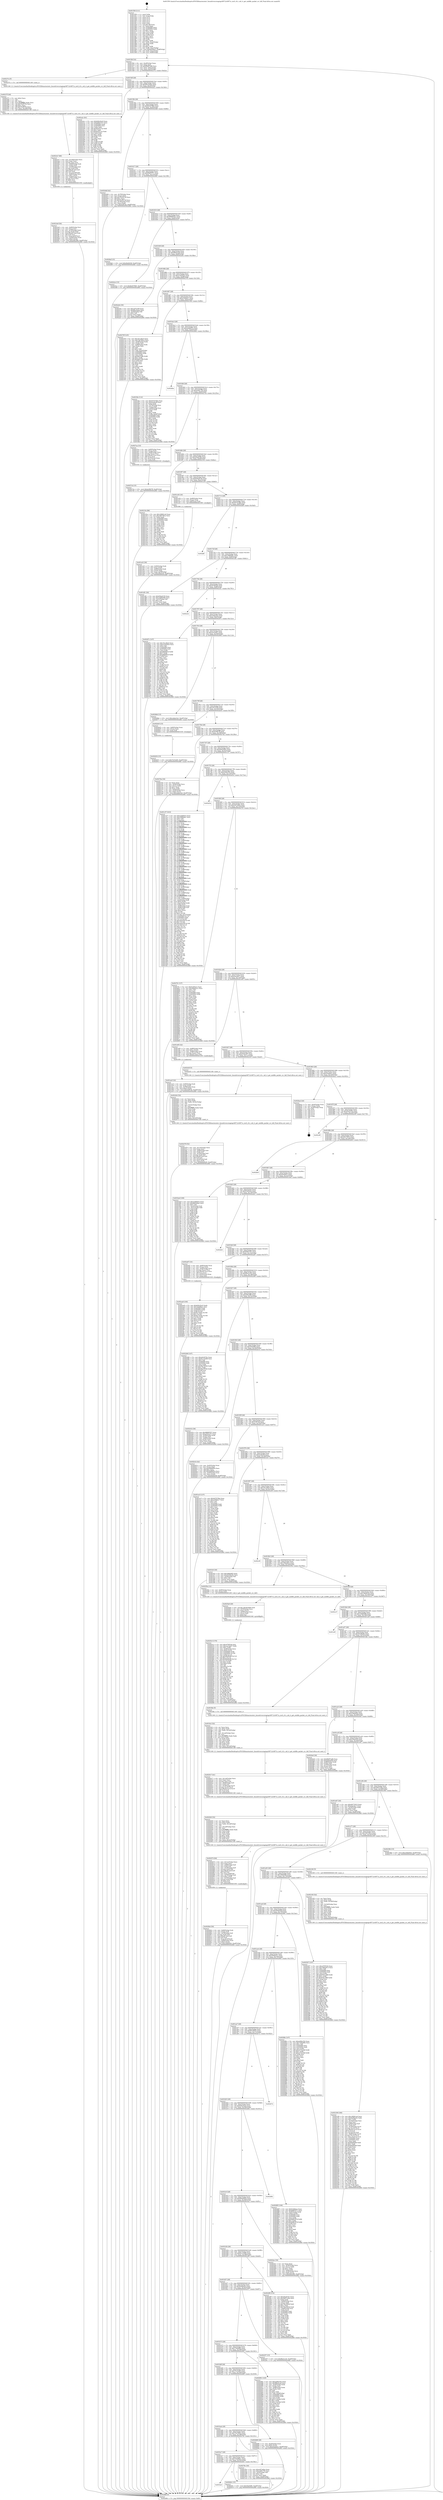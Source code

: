 digraph "0x401550" {
  label = "0x401550 (/mnt/c/Users/mathe/Desktop/tcc/POCII/binaries/extr_linuxdriversstagingrtl8712rtl871x_ioctl_rtl.c_oid_rt_get_middle_packet_crc_hdl_Final-ollvm.out::main(0))"
  labelloc = "t"
  node[shape=record]

  Entry [label="",width=0.3,height=0.3,shape=circle,fillcolor=black,style=filled]
  "0x4015bf" [label="{
     0x4015bf [32]\l
     | [instrs]\l
     &nbsp;&nbsp;0x4015bf \<+6\>: mov -0xa8(%rbp),%eax\l
     &nbsp;&nbsp;0x4015c5 \<+2\>: mov %eax,%ecx\l
     &nbsp;&nbsp;0x4015c7 \<+6\>: sub $0x88d97a86,%ecx\l
     &nbsp;&nbsp;0x4015cd \<+6\>: mov %eax,-0xbc(%rbp)\l
     &nbsp;&nbsp;0x4015d3 \<+6\>: mov %ecx,-0xc0(%rbp)\l
     &nbsp;&nbsp;0x4015d9 \<+6\>: je 000000000040237a \<main+0xe2a\>\l
  }"]
  "0x40237a" [label="{
     0x40237a [5]\l
     | [instrs]\l
     &nbsp;&nbsp;0x40237a \<+5\>: call 0000000000401160 \<next_i\>\l
     | [calls]\l
     &nbsp;&nbsp;0x401160 \{1\} (/mnt/c/Users/mathe/Desktop/tcc/POCII/binaries/extr_linuxdriversstagingrtl8712rtl871x_ioctl_rtl.c_oid_rt_get_middle_packet_crc_hdl_Final-ollvm.out::next_i)\l
  }"]
  "0x4015df" [label="{
     0x4015df [28]\l
     | [instrs]\l
     &nbsp;&nbsp;0x4015df \<+5\>: jmp 00000000004015e4 \<main+0x94\>\l
     &nbsp;&nbsp;0x4015e4 \<+6\>: mov -0xbc(%rbp),%eax\l
     &nbsp;&nbsp;0x4015ea \<+5\>: sub $0x89c22dee,%eax\l
     &nbsp;&nbsp;0x4015ef \<+6\>: mov %eax,-0xc4(%rbp)\l
     &nbsp;&nbsp;0x4015f5 \<+6\>: je 0000000000402a2c \<main+0x14dc\>\l
  }"]
  Exit [label="",width=0.3,height=0.3,shape=circle,fillcolor=black,style=filled,peripheries=2]
  "0x402a2c" [label="{
     0x402a2c [91]\l
     | [instrs]\l
     &nbsp;&nbsp;0x402a2c \<+5\>: mov $0x626c02a5,%eax\l
     &nbsp;&nbsp;0x402a31 \<+5\>: mov $0xf2903747,%ecx\l
     &nbsp;&nbsp;0x402a36 \<+7\>: mov 0x405060,%edx\l
     &nbsp;&nbsp;0x402a3d \<+7\>: mov 0x405064,%esi\l
     &nbsp;&nbsp;0x402a44 \<+2\>: mov %edx,%edi\l
     &nbsp;&nbsp;0x402a46 \<+6\>: add $0x8cb5213a,%edi\l
     &nbsp;&nbsp;0x402a4c \<+3\>: sub $0x1,%edi\l
     &nbsp;&nbsp;0x402a4f \<+6\>: sub $0x8cb5213a,%edi\l
     &nbsp;&nbsp;0x402a55 \<+3\>: imul %edi,%edx\l
     &nbsp;&nbsp;0x402a58 \<+3\>: and $0x1,%edx\l
     &nbsp;&nbsp;0x402a5b \<+3\>: cmp $0x0,%edx\l
     &nbsp;&nbsp;0x402a5e \<+4\>: sete %r8b\l
     &nbsp;&nbsp;0x402a62 \<+3\>: cmp $0xa,%esi\l
     &nbsp;&nbsp;0x402a65 \<+4\>: setl %r9b\l
     &nbsp;&nbsp;0x402a69 \<+3\>: mov %r8b,%r10b\l
     &nbsp;&nbsp;0x402a6c \<+3\>: and %r9b,%r10b\l
     &nbsp;&nbsp;0x402a6f \<+3\>: xor %r9b,%r8b\l
     &nbsp;&nbsp;0x402a72 \<+3\>: or %r8b,%r10b\l
     &nbsp;&nbsp;0x402a75 \<+4\>: test $0x1,%r10b\l
     &nbsp;&nbsp;0x402a79 \<+3\>: cmovne %ecx,%eax\l
     &nbsp;&nbsp;0x402a7c \<+6\>: mov %eax,-0xa8(%rbp)\l
     &nbsp;&nbsp;0x402a82 \<+5\>: jmp 0000000000402d8d \<main+0x183d\>\l
  }"]
  "0x4015fb" [label="{
     0x4015fb [28]\l
     | [instrs]\l
     &nbsp;&nbsp;0x4015fb \<+5\>: jmp 0000000000401600 \<main+0xb0\>\l
     &nbsp;&nbsp;0x401600 \<+6\>: mov -0xbc(%rbp),%eax\l
     &nbsp;&nbsp;0x401606 \<+5\>: sub $0x8e4578b5,%eax\l
     &nbsp;&nbsp;0x40160b \<+6\>: mov %eax,-0xc8(%rbp)\l
     &nbsp;&nbsp;0x401611 \<+6\>: je 00000000004024dd \<main+0xf8d\>\l
  }"]
  "0x402b54" [label="{
     0x402b54 [15]\l
     | [instrs]\l
     &nbsp;&nbsp;0x402b54 \<+10\>: movl $0x7415cbf3,-0xa8(%rbp)\l
     &nbsp;&nbsp;0x402b5e \<+5\>: jmp 0000000000402d8d \<main+0x183d\>\l
  }"]
  "0x4024dd" [label="{
     0x4024dd [42]\l
     | [instrs]\l
     &nbsp;&nbsp;0x4024dd \<+4\>: mov -0x78(%rbp),%rax\l
     &nbsp;&nbsp;0x4024e1 \<+2\>: mov (%rax),%ecx\l
     &nbsp;&nbsp;0x4024e3 \<+6\>: add $0x7b1f013d,%ecx\l
     &nbsp;&nbsp;0x4024e9 \<+3\>: add $0x1,%ecx\l
     &nbsp;&nbsp;0x4024ec \<+6\>: sub $0x7b1f013d,%ecx\l
     &nbsp;&nbsp;0x4024f2 \<+4\>: mov -0x78(%rbp),%rax\l
     &nbsp;&nbsp;0x4024f6 \<+2\>: mov %ecx,(%rax)\l
     &nbsp;&nbsp;0x4024f8 \<+10\>: movl $0x5cf97ab,-0xa8(%rbp)\l
     &nbsp;&nbsp;0x402502 \<+5\>: jmp 0000000000402d8d \<main+0x183d\>\l
  }"]
  "0x401617" [label="{
     0x401617 [28]\l
     | [instrs]\l
     &nbsp;&nbsp;0x401617 \<+5\>: jmp 000000000040161c \<main+0xcc\>\l
     &nbsp;&nbsp;0x40161c \<+6\>: mov -0xbc(%rbp),%eax\l
     &nbsp;&nbsp;0x401622 \<+5\>: sub $0x908f7b71,%eax\l
     &nbsp;&nbsp;0x401627 \<+6\>: mov %eax,-0xcc(%rbp)\l
     &nbsp;&nbsp;0x40162d \<+6\>: je 00000000004028ef \<main+0x139f\>\l
  }"]
  "0x401be3" [label="{
     0x401be3\l
  }", style=dashed]
  "0x4028ef" [label="{
     0x4028ef [15]\l
     | [instrs]\l
     &nbsp;&nbsp;0x4028ef \<+10\>: movl $0x40e6202f,-0xa8(%rbp)\l
     &nbsp;&nbsp;0x4028f9 \<+5\>: jmp 0000000000402d8d \<main+0x183d\>\l
  }"]
  "0x401633" [label="{
     0x401633 [28]\l
     | [instrs]\l
     &nbsp;&nbsp;0x401633 \<+5\>: jmp 0000000000401638 \<main+0xe8\>\l
     &nbsp;&nbsp;0x401638 \<+6\>: mov -0xbc(%rbp),%eax\l
     &nbsp;&nbsp;0x40163e \<+5\>: sub $0x96680557,%eax\l
     &nbsp;&nbsp;0x401643 \<+6\>: mov %eax,-0xd0(%rbp)\l
     &nbsp;&nbsp;0x401649 \<+6\>: je 00000000004024ce \<main+0xf7e\>\l
  }"]
  "0x402b0c" [label="{
     0x402b0c [15]\l
     | [instrs]\l
     &nbsp;&nbsp;0x402b0c \<+10\>: movl $0x54e0480,-0xa8(%rbp)\l
     &nbsp;&nbsp;0x402b16 \<+5\>: jmp 0000000000402d8d \<main+0x183d\>\l
  }"]
  "0x4024ce" [label="{
     0x4024ce [15]\l
     | [instrs]\l
     &nbsp;&nbsp;0x4024ce \<+10\>: movl $0x8e4578b5,-0xa8(%rbp)\l
     &nbsp;&nbsp;0x4024d8 \<+5\>: jmp 0000000000402d8d \<main+0x183d\>\l
  }"]
  "0x40164f" [label="{
     0x40164f [28]\l
     | [instrs]\l
     &nbsp;&nbsp;0x40164f \<+5\>: jmp 0000000000401654 \<main+0x104\>\l
     &nbsp;&nbsp;0x401654 \<+6\>: mov -0xbc(%rbp),%eax\l
     &nbsp;&nbsp;0x40165a \<+5\>: sub $0x9fb42ca6,%eax\l
     &nbsp;&nbsp;0x40165f \<+6\>: mov %eax,-0xd4(%rbp)\l
     &nbsp;&nbsp;0x401665 \<+6\>: je 0000000000402a0e \<main+0x14be\>\l
  }"]
  "0x402aa8" [label="{
     0x402aa8 [100]\l
     | [instrs]\l
     &nbsp;&nbsp;0x402aa8 \<+5\>: mov $0x626c02a5,%edx\l
     &nbsp;&nbsp;0x402aad \<+5\>: mov $0x7eb46ba1,%esi\l
     &nbsp;&nbsp;0x402ab2 \<+8\>: mov 0x405060,%r8d\l
     &nbsp;&nbsp;0x402aba \<+8\>: mov 0x405064,%r9d\l
     &nbsp;&nbsp;0x402ac2 \<+3\>: mov %r8d,%r10d\l
     &nbsp;&nbsp;0x402ac5 \<+7\>: sub $0xf2c7429a,%r10d\l
     &nbsp;&nbsp;0x402acc \<+4\>: sub $0x1,%r10d\l
     &nbsp;&nbsp;0x402ad0 \<+7\>: add $0xf2c7429a,%r10d\l
     &nbsp;&nbsp;0x402ad7 \<+4\>: imul %r10d,%r8d\l
     &nbsp;&nbsp;0x402adb \<+4\>: and $0x1,%r8d\l
     &nbsp;&nbsp;0x402adf \<+4\>: cmp $0x0,%r8d\l
     &nbsp;&nbsp;0x402ae3 \<+4\>: sete %r11b\l
     &nbsp;&nbsp;0x402ae7 \<+4\>: cmp $0xa,%r9d\l
     &nbsp;&nbsp;0x402aeb \<+3\>: setl %bl\l
     &nbsp;&nbsp;0x402aee \<+3\>: mov %r11b,%r14b\l
     &nbsp;&nbsp;0x402af1 \<+3\>: and %bl,%r14b\l
     &nbsp;&nbsp;0x402af4 \<+3\>: xor %bl,%r11b\l
     &nbsp;&nbsp;0x402af7 \<+3\>: or %r11b,%r14b\l
     &nbsp;&nbsp;0x402afa \<+4\>: test $0x1,%r14b\l
     &nbsp;&nbsp;0x402afe \<+3\>: cmovne %esi,%edx\l
     &nbsp;&nbsp;0x402b01 \<+6\>: mov %edx,-0xa8(%rbp)\l
     &nbsp;&nbsp;0x402b07 \<+5\>: jmp 0000000000402d8d \<main+0x183d\>\l
  }"]
  "0x402a0e" [label="{
     0x402a0e [30]\l
     | [instrs]\l
     &nbsp;&nbsp;0x402a0e \<+5\>: mov $0xcef72359,%eax\l
     &nbsp;&nbsp;0x402a13 \<+5\>: mov $0x89c22dee,%ecx\l
     &nbsp;&nbsp;0x402a18 \<+3\>: mov -0x29(%rbp),%dl\l
     &nbsp;&nbsp;0x402a1b \<+3\>: test $0x1,%dl\l
     &nbsp;&nbsp;0x402a1e \<+3\>: cmovne %ecx,%eax\l
     &nbsp;&nbsp;0x402a21 \<+6\>: mov %eax,-0xa8(%rbp)\l
     &nbsp;&nbsp;0x402a27 \<+5\>: jmp 0000000000402d8d \<main+0x183d\>\l
  }"]
  "0x40166b" [label="{
     0x40166b [28]\l
     | [instrs]\l
     &nbsp;&nbsp;0x40166b \<+5\>: jmp 0000000000401670 \<main+0x120\>\l
     &nbsp;&nbsp;0x401670 \<+6\>: mov -0xbc(%rbp),%eax\l
     &nbsp;&nbsp;0x401676 \<+5\>: sub $0xa1d20425,%eax\l
     &nbsp;&nbsp;0x40167b \<+6\>: mov %eax,-0xd8(%rbp)\l
     &nbsp;&nbsp;0x401681 \<+6\>: je 000000000040270f \<main+0x11bf\>\l
  }"]
  "0x4027cb" [label="{
     0x4027cb [15]\l
     | [instrs]\l
     &nbsp;&nbsp;0x4027cb \<+10\>: movl $0xdc9fb7ff,-0xa8(%rbp)\l
     &nbsp;&nbsp;0x4027d5 \<+5\>: jmp 0000000000402d8d \<main+0x183d\>\l
  }"]
  "0x40270f" [label="{
     0x40270f [125]\l
     | [instrs]\l
     &nbsp;&nbsp;0x40270f \<+5\>: mov $0x16cc46a5,%eax\l
     &nbsp;&nbsp;0x402714 \<+5\>: mov $0x7de769c2,%ecx\l
     &nbsp;&nbsp;0x402719 \<+4\>: mov -0x48(%rbp),%rdx\l
     &nbsp;&nbsp;0x40271d \<+2\>: mov (%rdx),%esi\l
     &nbsp;&nbsp;0x40271f \<+7\>: mov -0x88(%rbp),%rdx\l
     &nbsp;&nbsp;0x402726 \<+2\>: cmp (%rdx),%esi\l
     &nbsp;&nbsp;0x402728 \<+4\>: setl %dil\l
     &nbsp;&nbsp;0x40272c \<+4\>: and $0x1,%dil\l
     &nbsp;&nbsp;0x402730 \<+4\>: mov %dil,-0x2a(%rbp)\l
     &nbsp;&nbsp;0x402734 \<+7\>: mov 0x405060,%esi\l
     &nbsp;&nbsp;0x40273b \<+8\>: mov 0x405064,%r8d\l
     &nbsp;&nbsp;0x402743 \<+3\>: mov %esi,%r9d\l
     &nbsp;&nbsp;0x402746 \<+7\>: sub $0xfa6152fb,%r9d\l
     &nbsp;&nbsp;0x40274d \<+4\>: sub $0x1,%r9d\l
     &nbsp;&nbsp;0x402751 \<+7\>: add $0xfa6152fb,%r9d\l
     &nbsp;&nbsp;0x402758 \<+4\>: imul %r9d,%esi\l
     &nbsp;&nbsp;0x40275c \<+3\>: and $0x1,%esi\l
     &nbsp;&nbsp;0x40275f \<+3\>: cmp $0x0,%esi\l
     &nbsp;&nbsp;0x402762 \<+4\>: sete %dil\l
     &nbsp;&nbsp;0x402766 \<+4\>: cmp $0xa,%r8d\l
     &nbsp;&nbsp;0x40276a \<+4\>: setl %r10b\l
     &nbsp;&nbsp;0x40276e \<+3\>: mov %dil,%r11b\l
     &nbsp;&nbsp;0x402771 \<+3\>: and %r10b,%r11b\l
     &nbsp;&nbsp;0x402774 \<+3\>: xor %r10b,%dil\l
     &nbsp;&nbsp;0x402777 \<+3\>: or %dil,%r11b\l
     &nbsp;&nbsp;0x40277a \<+4\>: test $0x1,%r11b\l
     &nbsp;&nbsp;0x40277e \<+3\>: cmovne %ecx,%eax\l
     &nbsp;&nbsp;0x402781 \<+6\>: mov %eax,-0xa8(%rbp)\l
     &nbsp;&nbsp;0x402787 \<+5\>: jmp 0000000000402d8d \<main+0x183d\>\l
  }"]
  "0x401687" [label="{
     0x401687 [28]\l
     | [instrs]\l
     &nbsp;&nbsp;0x401687 \<+5\>: jmp 000000000040168c \<main+0x13c\>\l
     &nbsp;&nbsp;0x40168c \<+6\>: mov -0xbc(%rbp),%eax\l
     &nbsp;&nbsp;0x401692 \<+5\>: sub $0xa356dac7,%eax\l
     &nbsp;&nbsp;0x401697 \<+6\>: mov %eax,-0xdc(%rbp)\l
     &nbsp;&nbsp;0x40169d \<+6\>: je 0000000000401f4e \<main+0x9fe\>\l
  }"]
  "0x401bc7" [label="{
     0x401bc7 [28]\l
     | [instrs]\l
     &nbsp;&nbsp;0x401bc7 \<+5\>: jmp 0000000000401bcc \<main+0x67c\>\l
     &nbsp;&nbsp;0x401bcc \<+6\>: mov -0xbc(%rbp),%eax\l
     &nbsp;&nbsp;0x401bd2 \<+5\>: sub $0x7eb46ba1,%eax\l
     &nbsp;&nbsp;0x401bd7 \<+6\>: mov %eax,-0x19c(%rbp)\l
     &nbsp;&nbsp;0x401bdd \<+6\>: je 0000000000402b0c \<main+0x15bc\>\l
  }"]
  "0x401f4e" [label="{
     0x401f4e [114]\l
     | [instrs]\l
     &nbsp;&nbsp;0x401f4e \<+5\>: mov $0xbd7d7d9a,%eax\l
     &nbsp;&nbsp;0x401f53 \<+5\>: mov $0xea28a59,%ecx\l
     &nbsp;&nbsp;0x401f58 \<+2\>: xor %edx,%edx\l
     &nbsp;&nbsp;0x401f5a \<+4\>: mov -0x78(%rbp),%rsi\l
     &nbsp;&nbsp;0x401f5e \<+2\>: mov (%rsi),%edi\l
     &nbsp;&nbsp;0x401f60 \<+7\>: mov -0x88(%rbp),%rsi\l
     &nbsp;&nbsp;0x401f67 \<+2\>: cmp (%rsi),%edi\l
     &nbsp;&nbsp;0x401f69 \<+4\>: setl %r8b\l
     &nbsp;&nbsp;0x401f6d \<+4\>: and $0x1,%r8b\l
     &nbsp;&nbsp;0x401f71 \<+4\>: mov %r8b,-0x2b(%rbp)\l
     &nbsp;&nbsp;0x401f75 \<+7\>: mov 0x405060,%edi\l
     &nbsp;&nbsp;0x401f7c \<+8\>: mov 0x405064,%r9d\l
     &nbsp;&nbsp;0x401f84 \<+3\>: sub $0x1,%edx\l
     &nbsp;&nbsp;0x401f87 \<+3\>: mov %edi,%r10d\l
     &nbsp;&nbsp;0x401f8a \<+3\>: add %edx,%r10d\l
     &nbsp;&nbsp;0x401f8d \<+4\>: imul %r10d,%edi\l
     &nbsp;&nbsp;0x401f91 \<+3\>: and $0x1,%edi\l
     &nbsp;&nbsp;0x401f94 \<+3\>: cmp $0x0,%edi\l
     &nbsp;&nbsp;0x401f97 \<+4\>: sete %r8b\l
     &nbsp;&nbsp;0x401f9b \<+4\>: cmp $0xa,%r9d\l
     &nbsp;&nbsp;0x401f9f \<+4\>: setl %r11b\l
     &nbsp;&nbsp;0x401fa3 \<+3\>: mov %r8b,%bl\l
     &nbsp;&nbsp;0x401fa6 \<+3\>: and %r11b,%bl\l
     &nbsp;&nbsp;0x401fa9 \<+3\>: xor %r11b,%r8b\l
     &nbsp;&nbsp;0x401fac \<+3\>: or %r8b,%bl\l
     &nbsp;&nbsp;0x401faf \<+3\>: test $0x1,%bl\l
     &nbsp;&nbsp;0x401fb2 \<+3\>: cmovne %ecx,%eax\l
     &nbsp;&nbsp;0x401fb5 \<+6\>: mov %eax,-0xa8(%rbp)\l
     &nbsp;&nbsp;0x401fbb \<+5\>: jmp 0000000000402d8d \<main+0x183d\>\l
  }"]
  "0x4016a3" [label="{
     0x4016a3 [28]\l
     | [instrs]\l
     &nbsp;&nbsp;0x4016a3 \<+5\>: jmp 00000000004016a8 \<main+0x158\>\l
     &nbsp;&nbsp;0x4016a8 \<+6\>: mov -0xbc(%rbp),%eax\l
     &nbsp;&nbsp;0x4016ae \<+5\>: sub $0xaa4b6d7e,%eax\l
     &nbsp;&nbsp;0x4016b3 \<+6\>: mov %eax,-0xe0(%rbp)\l
     &nbsp;&nbsp;0x4016b9 \<+6\>: je 0000000000402bba \<main+0x166a\>\l
  }"]
  "0x40278c" [label="{
     0x40278c [30]\l
     | [instrs]\l
     &nbsp;&nbsp;0x40278c \<+5\>: mov $0xe407a62e,%eax\l
     &nbsp;&nbsp;0x402791 \<+5\>: mov $0xae9617f0,%ecx\l
     &nbsp;&nbsp;0x402796 \<+3\>: mov -0x2a(%rbp),%dl\l
     &nbsp;&nbsp;0x402799 \<+3\>: test $0x1,%dl\l
     &nbsp;&nbsp;0x40279c \<+3\>: cmovne %ecx,%eax\l
     &nbsp;&nbsp;0x40279f \<+6\>: mov %eax,-0xa8(%rbp)\l
     &nbsp;&nbsp;0x4027a5 \<+5\>: jmp 0000000000402d8d \<main+0x183d\>\l
  }"]
  "0x402bba" [label="{
     0x402bba\l
  }", style=dashed]
  "0x4016bf" [label="{
     0x4016bf [28]\l
     | [instrs]\l
     &nbsp;&nbsp;0x4016bf \<+5\>: jmp 00000000004016c4 \<main+0x174\>\l
     &nbsp;&nbsp;0x4016c4 \<+6\>: mov -0xbc(%rbp),%eax\l
     &nbsp;&nbsp;0x4016ca \<+5\>: sub $0xae9617f0,%eax\l
     &nbsp;&nbsp;0x4016cf \<+6\>: mov %eax,-0xe4(%rbp)\l
     &nbsp;&nbsp;0x4016d5 \<+6\>: je 00000000004027aa \<main+0x125a\>\l
  }"]
  "0x401bab" [label="{
     0x401bab [28]\l
     | [instrs]\l
     &nbsp;&nbsp;0x401bab \<+5\>: jmp 0000000000401bb0 \<main+0x660\>\l
     &nbsp;&nbsp;0x401bb0 \<+6\>: mov -0xbc(%rbp),%eax\l
     &nbsp;&nbsp;0x401bb6 \<+5\>: sub $0x7de769c2,%eax\l
     &nbsp;&nbsp;0x401bbb \<+6\>: mov %eax,-0x198(%rbp)\l
     &nbsp;&nbsp;0x401bc1 \<+6\>: je 000000000040278c \<main+0x123c\>\l
  }"]
  "0x4027aa" [label="{
     0x4027aa [33]\l
     | [instrs]\l
     &nbsp;&nbsp;0x4027aa \<+4\>: mov -0x80(%rbp),%rax\l
     &nbsp;&nbsp;0x4027ae \<+3\>: mov (%rax),%rax\l
     &nbsp;&nbsp;0x4027b1 \<+4\>: mov -0x48(%rbp),%rcx\l
     &nbsp;&nbsp;0x4027b5 \<+3\>: movslq (%rcx),%rcx\l
     &nbsp;&nbsp;0x4027b8 \<+4\>: imul $0x28,%rcx,%rcx\l
     &nbsp;&nbsp;0x4027bc \<+3\>: add %rcx,%rax\l
     &nbsp;&nbsp;0x4027bf \<+4\>: mov 0x10(%rax),%rax\l
     &nbsp;&nbsp;0x4027c3 \<+3\>: mov %rax,%rdi\l
     &nbsp;&nbsp;0x4027c6 \<+5\>: call 0000000000401030 \<free@plt\>\l
     | [calls]\l
     &nbsp;&nbsp;0x401030 \{1\} (unknown)\l
  }"]
  "0x4016db" [label="{
     0x4016db [28]\l
     | [instrs]\l
     &nbsp;&nbsp;0x4016db \<+5\>: jmp 00000000004016e0 \<main+0x190\>\l
     &nbsp;&nbsp;0x4016e0 \<+6\>: mov -0xbc(%rbp),%eax\l
     &nbsp;&nbsp;0x4016e6 \<+5\>: sub $0xb4ba63fd,%eax\l
     &nbsp;&nbsp;0x4016eb \<+6\>: mov %eax,-0xe8(%rbp)\l
     &nbsp;&nbsp;0x4016f1 \<+6\>: je 000000000040210a \<main+0xbba\>\l
  }"]
  "0x402b86" [label="{
     0x402b86 [28]\l
     | [instrs]\l
     &nbsp;&nbsp;0x402b86 \<+7\>: mov -0xa0(%rbp),%rax\l
     &nbsp;&nbsp;0x402b8d \<+6\>: movl $0x0,(%rax)\l
     &nbsp;&nbsp;0x402b93 \<+10\>: movl $0xe5aadacc,-0xa8(%rbp)\l
     &nbsp;&nbsp;0x402b9d \<+5\>: jmp 0000000000402d8d \<main+0x183d\>\l
  }"]
  "0x40210a" [label="{
     0x40210a [86]\l
     | [instrs]\l
     &nbsp;&nbsp;0x40210a \<+5\>: mov $0x1d64b1a0,%eax\l
     &nbsp;&nbsp;0x40210f \<+5\>: mov $0x3d6746c2,%ecx\l
     &nbsp;&nbsp;0x402114 \<+2\>: xor %edx,%edx\l
     &nbsp;&nbsp;0x402116 \<+7\>: mov 0x405060,%esi\l
     &nbsp;&nbsp;0x40211d \<+7\>: mov 0x405064,%edi\l
     &nbsp;&nbsp;0x402124 \<+3\>: sub $0x1,%edx\l
     &nbsp;&nbsp;0x402127 \<+3\>: mov %esi,%r8d\l
     &nbsp;&nbsp;0x40212a \<+3\>: add %edx,%r8d\l
     &nbsp;&nbsp;0x40212d \<+4\>: imul %r8d,%esi\l
     &nbsp;&nbsp;0x402131 \<+3\>: and $0x1,%esi\l
     &nbsp;&nbsp;0x402134 \<+3\>: cmp $0x0,%esi\l
     &nbsp;&nbsp;0x402137 \<+4\>: sete %r9b\l
     &nbsp;&nbsp;0x40213b \<+3\>: cmp $0xa,%edi\l
     &nbsp;&nbsp;0x40213e \<+4\>: setl %r10b\l
     &nbsp;&nbsp;0x402142 \<+3\>: mov %r9b,%r11b\l
     &nbsp;&nbsp;0x402145 \<+3\>: and %r10b,%r11b\l
     &nbsp;&nbsp;0x402148 \<+3\>: xor %r10b,%r9b\l
     &nbsp;&nbsp;0x40214b \<+3\>: or %r9b,%r11b\l
     &nbsp;&nbsp;0x40214e \<+4\>: test $0x1,%r11b\l
     &nbsp;&nbsp;0x402152 \<+3\>: cmovne %ecx,%eax\l
     &nbsp;&nbsp;0x402155 \<+6\>: mov %eax,-0xa8(%rbp)\l
     &nbsp;&nbsp;0x40215b \<+5\>: jmp 0000000000402d8d \<main+0x183d\>\l
  }"]
  "0x4016f7" [label="{
     0x4016f7 [28]\l
     | [instrs]\l
     &nbsp;&nbsp;0x4016f7 \<+5\>: jmp 00000000004016fc \<main+0x1ac\>\l
     &nbsp;&nbsp;0x4016fc \<+6\>: mov -0xbc(%rbp),%eax\l
     &nbsp;&nbsp;0x401702 \<+5\>: sub $0xb5ba6150,%eax\l
     &nbsp;&nbsp;0x401707 \<+6\>: mov %eax,-0xec(%rbp)\l
     &nbsp;&nbsp;0x40170d \<+6\>: je 0000000000401e30 \<main+0x8e0\>\l
  }"]
  "0x401b8f" [label="{
     0x401b8f [28]\l
     | [instrs]\l
     &nbsp;&nbsp;0x401b8f \<+5\>: jmp 0000000000401b94 \<main+0x644\>\l
     &nbsp;&nbsp;0x401b94 \<+6\>: mov -0xbc(%rbp),%eax\l
     &nbsp;&nbsp;0x401b9a \<+5\>: sub $0x7415cbf3,%eax\l
     &nbsp;&nbsp;0x401b9f \<+6\>: mov %eax,-0x194(%rbp)\l
     &nbsp;&nbsp;0x401ba5 \<+6\>: je 0000000000402b86 \<main+0x1636\>\l
  }"]
  "0x401e30" [label="{
     0x401e30 [19]\l
     | [instrs]\l
     &nbsp;&nbsp;0x401e30 \<+7\>: mov -0x98(%rbp),%rax\l
     &nbsp;&nbsp;0x401e37 \<+3\>: mov (%rax),%rax\l
     &nbsp;&nbsp;0x401e3a \<+4\>: mov 0x8(%rax),%rdi\l
     &nbsp;&nbsp;0x401e3e \<+5\>: call 0000000000401060 \<atoi@plt\>\l
     | [calls]\l
     &nbsp;&nbsp;0x401060 \{1\} (unknown)\l
  }"]
  "0x401713" [label="{
     0x401713 [28]\l
     | [instrs]\l
     &nbsp;&nbsp;0x401713 \<+5\>: jmp 0000000000401718 \<main+0x1c8\>\l
     &nbsp;&nbsp;0x401718 \<+6\>: mov -0xbc(%rbp),%eax\l
     &nbsp;&nbsp;0x40171e \<+5\>: sub $0xbd7d7d9a,%eax\l
     &nbsp;&nbsp;0x401723 \<+6\>: mov %eax,-0xf0(%rbp)\l
     &nbsp;&nbsp;0x401729 \<+6\>: je 0000000000402bff \<main+0x16af\>\l
  }"]
  "0x402991" [label="{
     0x402991 [125]\l
     | [instrs]\l
     &nbsp;&nbsp;0x402991 \<+5\>: mov $0xe290e352,%eax\l
     &nbsp;&nbsp;0x402996 \<+5\>: mov $0x9fb42ca6,%ecx\l
     &nbsp;&nbsp;0x40299b \<+4\>: mov -0x40(%rbp),%rdx\l
     &nbsp;&nbsp;0x40299f \<+2\>: mov (%rdx),%esi\l
     &nbsp;&nbsp;0x4029a1 \<+7\>: mov -0x88(%rbp),%rdx\l
     &nbsp;&nbsp;0x4029a8 \<+2\>: cmp (%rdx),%esi\l
     &nbsp;&nbsp;0x4029aa \<+4\>: setl %dil\l
     &nbsp;&nbsp;0x4029ae \<+4\>: and $0x1,%dil\l
     &nbsp;&nbsp;0x4029b2 \<+4\>: mov %dil,-0x29(%rbp)\l
     &nbsp;&nbsp;0x4029b6 \<+7\>: mov 0x405060,%esi\l
     &nbsp;&nbsp;0x4029bd \<+8\>: mov 0x405064,%r8d\l
     &nbsp;&nbsp;0x4029c5 \<+3\>: mov %esi,%r9d\l
     &nbsp;&nbsp;0x4029c8 \<+7\>: add $0x113a5afa,%r9d\l
     &nbsp;&nbsp;0x4029cf \<+4\>: sub $0x1,%r9d\l
     &nbsp;&nbsp;0x4029d3 \<+7\>: sub $0x113a5afa,%r9d\l
     &nbsp;&nbsp;0x4029da \<+4\>: imul %r9d,%esi\l
     &nbsp;&nbsp;0x4029de \<+3\>: and $0x1,%esi\l
     &nbsp;&nbsp;0x4029e1 \<+3\>: cmp $0x0,%esi\l
     &nbsp;&nbsp;0x4029e4 \<+4\>: sete %dil\l
     &nbsp;&nbsp;0x4029e8 \<+4\>: cmp $0xa,%r8d\l
     &nbsp;&nbsp;0x4029ec \<+4\>: setl %r10b\l
     &nbsp;&nbsp;0x4029f0 \<+3\>: mov %dil,%r11b\l
     &nbsp;&nbsp;0x4029f3 \<+3\>: and %r10b,%r11b\l
     &nbsp;&nbsp;0x4029f6 \<+3\>: xor %r10b,%dil\l
     &nbsp;&nbsp;0x4029f9 \<+3\>: or %dil,%r11b\l
     &nbsp;&nbsp;0x4029fc \<+4\>: test $0x1,%r11b\l
     &nbsp;&nbsp;0x402a00 \<+3\>: cmovne %ecx,%eax\l
     &nbsp;&nbsp;0x402a03 \<+6\>: mov %eax,-0xa8(%rbp)\l
     &nbsp;&nbsp;0x402a09 \<+5\>: jmp 0000000000402d8d \<main+0x183d\>\l
  }"]
  "0x402bff" [label="{
     0x402bff\l
  }", style=dashed]
  "0x40172f" [label="{
     0x40172f [28]\l
     | [instrs]\l
     &nbsp;&nbsp;0x40172f \<+5\>: jmp 0000000000401734 \<main+0x1e4\>\l
     &nbsp;&nbsp;0x401734 \<+6\>: mov -0xbc(%rbp),%eax\l
     &nbsp;&nbsp;0x40173a \<+5\>: sub $0xc286b481,%eax\l
     &nbsp;&nbsp;0x40173f \<+6\>: mov %eax,-0xf4(%rbp)\l
     &nbsp;&nbsp;0x401745 \<+6\>: je 0000000000401df1 \<main+0x8a1\>\l
  }"]
  "0x4025c3" [label="{
     0x4025c3 [170]\l
     | [instrs]\l
     &nbsp;&nbsp;0x4025c3 \<+5\>: mov $0xc676f164,%esi\l
     &nbsp;&nbsp;0x4025c8 \<+5\>: mov $0xcee1beb7,%edx\l
     &nbsp;&nbsp;0x4025cd \<+3\>: mov $0x1,%r8b\l
     &nbsp;&nbsp;0x4025d0 \<+4\>: mov -0x48(%rbp),%rcx\l
     &nbsp;&nbsp;0x4025d4 \<+6\>: movl $0x0,(%rcx)\l
     &nbsp;&nbsp;0x4025da \<+8\>: mov 0x405060,%r9d\l
     &nbsp;&nbsp;0x4025e2 \<+8\>: mov 0x405064,%r10d\l
     &nbsp;&nbsp;0x4025ea \<+3\>: mov %r9d,%r11d\l
     &nbsp;&nbsp;0x4025ed \<+7\>: sub $0xf4b4f2d6,%r11d\l
     &nbsp;&nbsp;0x4025f4 \<+4\>: sub $0x1,%r11d\l
     &nbsp;&nbsp;0x4025f8 \<+7\>: add $0xf4b4f2d6,%r11d\l
     &nbsp;&nbsp;0x4025ff \<+4\>: imul %r11d,%r9d\l
     &nbsp;&nbsp;0x402603 \<+4\>: and $0x1,%r9d\l
     &nbsp;&nbsp;0x402607 \<+4\>: cmp $0x0,%r9d\l
     &nbsp;&nbsp;0x40260b \<+3\>: sete %bl\l
     &nbsp;&nbsp;0x40260e \<+4\>: cmp $0xa,%r10d\l
     &nbsp;&nbsp;0x402612 \<+4\>: setl %r14b\l
     &nbsp;&nbsp;0x402616 \<+3\>: mov %bl,%r15b\l
     &nbsp;&nbsp;0x402619 \<+4\>: xor $0xff,%r15b\l
     &nbsp;&nbsp;0x40261d \<+3\>: mov %r14b,%r12b\l
     &nbsp;&nbsp;0x402620 \<+4\>: xor $0xff,%r12b\l
     &nbsp;&nbsp;0x402624 \<+4\>: xor $0x0,%r8b\l
     &nbsp;&nbsp;0x402628 \<+3\>: mov %r15b,%r13b\l
     &nbsp;&nbsp;0x40262b \<+4\>: and $0x0,%r13b\l
     &nbsp;&nbsp;0x40262f \<+3\>: and %r8b,%bl\l
     &nbsp;&nbsp;0x402632 \<+3\>: mov %r12b,%cl\l
     &nbsp;&nbsp;0x402635 \<+3\>: and $0x0,%cl\l
     &nbsp;&nbsp;0x402638 \<+3\>: and %r8b,%r14b\l
     &nbsp;&nbsp;0x40263b \<+3\>: or %bl,%r13b\l
     &nbsp;&nbsp;0x40263e \<+3\>: or %r14b,%cl\l
     &nbsp;&nbsp;0x402641 \<+3\>: xor %cl,%r13b\l
     &nbsp;&nbsp;0x402644 \<+3\>: or %r12b,%r15b\l
     &nbsp;&nbsp;0x402647 \<+4\>: xor $0xff,%r15b\l
     &nbsp;&nbsp;0x40264b \<+4\>: or $0x0,%r8b\l
     &nbsp;&nbsp;0x40264f \<+3\>: and %r8b,%r15b\l
     &nbsp;&nbsp;0x402652 \<+3\>: or %r15b,%r13b\l
     &nbsp;&nbsp;0x402655 \<+4\>: test $0x1,%r13b\l
     &nbsp;&nbsp;0x402659 \<+3\>: cmovne %edx,%esi\l
     &nbsp;&nbsp;0x40265c \<+6\>: mov %esi,-0xa8(%rbp)\l
     &nbsp;&nbsp;0x402662 \<+6\>: mov %eax,-0x1c4(%rbp)\l
     &nbsp;&nbsp;0x402668 \<+5\>: jmp 0000000000402d8d \<main+0x183d\>\l
  }"]
  "0x401df1" [label="{
     0x401df1 [30]\l
     | [instrs]\l
     &nbsp;&nbsp;0x401df1 \<+5\>: mov $0xb5ba6150,%eax\l
     &nbsp;&nbsp;0x401df6 \<+5\>: mov $0x1ddd6389,%ecx\l
     &nbsp;&nbsp;0x401dfb \<+3\>: mov -0x31(%rbp),%dl\l
     &nbsp;&nbsp;0x401dfe \<+3\>: test $0x1,%dl\l
     &nbsp;&nbsp;0x401e01 \<+3\>: cmovne %ecx,%eax\l
     &nbsp;&nbsp;0x401e04 \<+6\>: mov %eax,-0xa8(%rbp)\l
     &nbsp;&nbsp;0x401e0a \<+5\>: jmp 0000000000402d8d \<main+0x183d\>\l
  }"]
  "0x40174b" [label="{
     0x40174b [28]\l
     | [instrs]\l
     &nbsp;&nbsp;0x40174b \<+5\>: jmp 0000000000401750 \<main+0x200\>\l
     &nbsp;&nbsp;0x401750 \<+6\>: mov -0xbc(%rbp),%eax\l
     &nbsp;&nbsp;0x401756 \<+5\>: sub $0xc676f164,%eax\l
     &nbsp;&nbsp;0x40175b \<+6\>: mov %eax,-0xf8(%rbp)\l
     &nbsp;&nbsp;0x401761 \<+6\>: je 0000000000402cb1 \<main+0x1761\>\l
  }"]
  "0x4025a6" [label="{
     0x4025a6 [29]\l
     | [instrs]\l
     &nbsp;&nbsp;0x4025a6 \<+10\>: movabs $0x4030b6,%rdi\l
     &nbsp;&nbsp;0x4025b0 \<+4\>: mov -0x50(%rbp),%rcx\l
     &nbsp;&nbsp;0x4025b4 \<+2\>: mov %eax,(%rcx)\l
     &nbsp;&nbsp;0x4025b6 \<+4\>: mov -0x50(%rbp),%rcx\l
     &nbsp;&nbsp;0x4025ba \<+2\>: mov (%rcx),%esi\l
     &nbsp;&nbsp;0x4025bc \<+2\>: mov $0x0,%al\l
     &nbsp;&nbsp;0x4025be \<+5\>: call 0000000000401040 \<printf@plt\>\l
     | [calls]\l
     &nbsp;&nbsp;0x401040 \{1\} (unknown)\l
  }"]
  "0x402cb1" [label="{
     0x402cb1\l
  }", style=dashed]
  "0x401767" [label="{
     0x401767 [28]\l
     | [instrs]\l
     &nbsp;&nbsp;0x401767 \<+5\>: jmp 000000000040176c \<main+0x21c\>\l
     &nbsp;&nbsp;0x40176c \<+6\>: mov -0xbc(%rbp),%eax\l
     &nbsp;&nbsp;0x401772 \<+5\>: sub $0xcdabe3e2,%eax\l
     &nbsp;&nbsp;0x401777 \<+6\>: mov %eax,-0xfc(%rbp)\l
     &nbsp;&nbsp;0x40177d \<+6\>: je 000000000040267c \<main+0x112c\>\l
  }"]
  "0x402478" [label="{
     0x402478 [52]\l
     | [instrs]\l
     &nbsp;&nbsp;0x402478 \<+6\>: mov -0x1c0(%rbp),%ecx\l
     &nbsp;&nbsp;0x40247e \<+3\>: imul %eax,%ecx\l
     &nbsp;&nbsp;0x402481 \<+4\>: mov -0x80(%rbp),%r8\l
     &nbsp;&nbsp;0x402485 \<+3\>: mov (%r8),%r8\l
     &nbsp;&nbsp;0x402488 \<+4\>: mov -0x78(%rbp),%r9\l
     &nbsp;&nbsp;0x40248c \<+3\>: movslq (%r9),%r9\l
     &nbsp;&nbsp;0x40248f \<+4\>: imul $0x28,%r9,%r9\l
     &nbsp;&nbsp;0x402493 \<+3\>: add %r9,%r8\l
     &nbsp;&nbsp;0x402496 \<+4\>: mov 0x20(%r8),%r8\l
     &nbsp;&nbsp;0x40249a \<+3\>: mov %ecx,(%r8)\l
     &nbsp;&nbsp;0x40249d \<+10\>: movl $0x6bda0b20,-0xa8(%rbp)\l
     &nbsp;&nbsp;0x4024a7 \<+5\>: jmp 0000000000402d8d \<main+0x183d\>\l
  }"]
  "0x40267c" [label="{
     0x40267c [147]\l
     | [instrs]\l
     &nbsp;&nbsp;0x40267c \<+5\>: mov $0x16cc46a5,%eax\l
     &nbsp;&nbsp;0x402681 \<+5\>: mov $0xa1d20425,%ecx\l
     &nbsp;&nbsp;0x402686 \<+2\>: mov $0x1,%dl\l
     &nbsp;&nbsp;0x402688 \<+7\>: mov 0x405060,%esi\l
     &nbsp;&nbsp;0x40268f \<+7\>: mov 0x405064,%edi\l
     &nbsp;&nbsp;0x402696 \<+3\>: mov %esi,%r8d\l
     &nbsp;&nbsp;0x402699 \<+7\>: sub $0xddb84f14,%r8d\l
     &nbsp;&nbsp;0x4026a0 \<+4\>: sub $0x1,%r8d\l
     &nbsp;&nbsp;0x4026a4 \<+7\>: add $0xddb84f14,%r8d\l
     &nbsp;&nbsp;0x4026ab \<+4\>: imul %r8d,%esi\l
     &nbsp;&nbsp;0x4026af \<+3\>: and $0x1,%esi\l
     &nbsp;&nbsp;0x4026b2 \<+3\>: cmp $0x0,%esi\l
     &nbsp;&nbsp;0x4026b5 \<+4\>: sete %r9b\l
     &nbsp;&nbsp;0x4026b9 \<+3\>: cmp $0xa,%edi\l
     &nbsp;&nbsp;0x4026bc \<+4\>: setl %r10b\l
     &nbsp;&nbsp;0x4026c0 \<+3\>: mov %r9b,%r11b\l
     &nbsp;&nbsp;0x4026c3 \<+4\>: xor $0xff,%r11b\l
     &nbsp;&nbsp;0x4026c7 \<+3\>: mov %r10b,%bl\l
     &nbsp;&nbsp;0x4026ca \<+3\>: xor $0xff,%bl\l
     &nbsp;&nbsp;0x4026cd \<+3\>: xor $0x1,%dl\l
     &nbsp;&nbsp;0x4026d0 \<+3\>: mov %r11b,%r14b\l
     &nbsp;&nbsp;0x4026d3 \<+4\>: and $0xff,%r14b\l
     &nbsp;&nbsp;0x4026d7 \<+3\>: and %dl,%r9b\l
     &nbsp;&nbsp;0x4026da \<+3\>: mov %bl,%r15b\l
     &nbsp;&nbsp;0x4026dd \<+4\>: and $0xff,%r15b\l
     &nbsp;&nbsp;0x4026e1 \<+3\>: and %dl,%r10b\l
     &nbsp;&nbsp;0x4026e4 \<+3\>: or %r9b,%r14b\l
     &nbsp;&nbsp;0x4026e7 \<+3\>: or %r10b,%r15b\l
     &nbsp;&nbsp;0x4026ea \<+3\>: xor %r15b,%r14b\l
     &nbsp;&nbsp;0x4026ed \<+3\>: or %bl,%r11b\l
     &nbsp;&nbsp;0x4026f0 \<+4\>: xor $0xff,%r11b\l
     &nbsp;&nbsp;0x4026f4 \<+3\>: or $0x1,%dl\l
     &nbsp;&nbsp;0x4026f7 \<+3\>: and %dl,%r11b\l
     &nbsp;&nbsp;0x4026fa \<+3\>: or %r11b,%r14b\l
     &nbsp;&nbsp;0x4026fd \<+4\>: test $0x1,%r14b\l
     &nbsp;&nbsp;0x402701 \<+3\>: cmovne %ecx,%eax\l
     &nbsp;&nbsp;0x402704 \<+6\>: mov %eax,-0xa8(%rbp)\l
     &nbsp;&nbsp;0x40270a \<+5\>: jmp 0000000000402d8d \<main+0x183d\>\l
  }"]
  "0x401783" [label="{
     0x401783 [28]\l
     | [instrs]\l
     &nbsp;&nbsp;0x401783 \<+5\>: jmp 0000000000401788 \<main+0x238\>\l
     &nbsp;&nbsp;0x401788 \<+6\>: mov -0xbc(%rbp),%eax\l
     &nbsp;&nbsp;0x40178e \<+5\>: sub $0xcee1beb7,%eax\l
     &nbsp;&nbsp;0x401793 \<+6\>: mov %eax,-0x100(%rbp)\l
     &nbsp;&nbsp;0x401799 \<+6\>: je 000000000040266d \<main+0x111d\>\l
  }"]
  "0x402444" [label="{
     0x402444 [52]\l
     | [instrs]\l
     &nbsp;&nbsp;0x402444 \<+2\>: xor %ecx,%ecx\l
     &nbsp;&nbsp;0x402446 \<+5\>: mov $0x2,%edx\l
     &nbsp;&nbsp;0x40244b \<+6\>: mov %edx,-0x1bc(%rbp)\l
     &nbsp;&nbsp;0x402451 \<+1\>: cltd\l
     &nbsp;&nbsp;0x402452 \<+6\>: mov -0x1bc(%rbp),%esi\l
     &nbsp;&nbsp;0x402458 \<+2\>: idiv %esi\l
     &nbsp;&nbsp;0x40245a \<+6\>: imul $0xfffffffe,%edx,%edx\l
     &nbsp;&nbsp;0x402460 \<+2\>: mov %ecx,%edi\l
     &nbsp;&nbsp;0x402462 \<+2\>: sub %edx,%edi\l
     &nbsp;&nbsp;0x402464 \<+2\>: mov %ecx,%edx\l
     &nbsp;&nbsp;0x402466 \<+3\>: sub $0x1,%edx\l
     &nbsp;&nbsp;0x402469 \<+2\>: add %edx,%edi\l
     &nbsp;&nbsp;0x40246b \<+2\>: sub %edi,%ecx\l
     &nbsp;&nbsp;0x40246d \<+6\>: mov %ecx,-0x1c0(%rbp)\l
     &nbsp;&nbsp;0x402473 \<+5\>: call 0000000000401160 \<next_i\>\l
     | [calls]\l
     &nbsp;&nbsp;0x401160 \{1\} (/mnt/c/Users/mathe/Desktop/tcc/POCII/binaries/extr_linuxdriversstagingrtl8712rtl871x_ioctl_rtl.c_oid_rt_get_middle_packet_crc_hdl_Final-ollvm.out::next_i)\l
  }"]
  "0x40266d" [label="{
     0x40266d [15]\l
     | [instrs]\l
     &nbsp;&nbsp;0x40266d \<+10\>: movl $0xcdabe3e2,-0xa8(%rbp)\l
     &nbsp;&nbsp;0x402677 \<+5\>: jmp 0000000000402d8d \<main+0x183d\>\l
  }"]
  "0x40179f" [label="{
     0x40179f [28]\l
     | [instrs]\l
     &nbsp;&nbsp;0x40179f \<+5\>: jmp 00000000004017a4 \<main+0x254\>\l
     &nbsp;&nbsp;0x4017a4 \<+6\>: mov -0xbc(%rbp),%eax\l
     &nbsp;&nbsp;0x4017aa \<+5\>: sub $0xcef72359,%eax\l
     &nbsp;&nbsp;0x4017af \<+6\>: mov %eax,-0x104(%rbp)\l
     &nbsp;&nbsp;0x4017b5 \<+6\>: je 0000000000402b45 \<main+0x15f5\>\l
  }"]
  "0x4023e9" [label="{
     0x4023e9 [50]\l
     | [instrs]\l
     &nbsp;&nbsp;0x4023e9 \<+4\>: mov -0x80(%rbp),%rsi\l
     &nbsp;&nbsp;0x4023ed \<+3\>: mov (%rsi),%rsi\l
     &nbsp;&nbsp;0x4023f0 \<+4\>: mov -0x78(%rbp),%rdi\l
     &nbsp;&nbsp;0x4023f4 \<+3\>: movslq (%rdi),%rdi\l
     &nbsp;&nbsp;0x4023f7 \<+4\>: imul $0x28,%rdi,%rdi\l
     &nbsp;&nbsp;0x4023fb \<+3\>: add %rdi,%rsi\l
     &nbsp;&nbsp;0x4023fe \<+4\>: mov %rax,0x20(%rsi)\l
     &nbsp;&nbsp;0x402402 \<+4\>: mov -0x58(%rbp),%rax\l
     &nbsp;&nbsp;0x402406 \<+6\>: movl $0x0,(%rax)\l
     &nbsp;&nbsp;0x40240c \<+10\>: movl $0x206c486,-0xa8(%rbp)\l
     &nbsp;&nbsp;0x402416 \<+5\>: jmp 0000000000402d8d \<main+0x183d\>\l
  }"]
  "0x402b45" [label="{
     0x402b45 [15]\l
     | [instrs]\l
     &nbsp;&nbsp;0x402b45 \<+4\>: mov -0x80(%rbp),%rax\l
     &nbsp;&nbsp;0x402b49 \<+3\>: mov (%rax),%rax\l
     &nbsp;&nbsp;0x402b4c \<+3\>: mov %rax,%rdi\l
     &nbsp;&nbsp;0x402b4f \<+5\>: call 0000000000401030 \<free@plt\>\l
     | [calls]\l
     &nbsp;&nbsp;0x401030 \{1\} (unknown)\l
  }"]
  "0x4017bb" [label="{
     0x4017bb [28]\l
     | [instrs]\l
     &nbsp;&nbsp;0x4017bb \<+5\>: jmp 00000000004017c0 \<main+0x270\>\l
     &nbsp;&nbsp;0x4017c0 \<+6\>: mov -0xbc(%rbp),%eax\l
     &nbsp;&nbsp;0x4017c6 \<+5\>: sub $0xdc9fb7ff,%eax\l
     &nbsp;&nbsp;0x4017cb \<+6\>: mov %eax,-0x108(%rbp)\l
     &nbsp;&nbsp;0x4017d1 \<+6\>: je 00000000004027da \<main+0x128a\>\l
  }"]
  "0x4023a7" [label="{
     0x4023a7 [66]\l
     | [instrs]\l
     &nbsp;&nbsp;0x4023a7 \<+6\>: mov -0x1b8(%rbp),%ecx\l
     &nbsp;&nbsp;0x4023ad \<+3\>: imul %eax,%ecx\l
     &nbsp;&nbsp;0x4023b0 \<+3\>: movslq %ecx,%rsi\l
     &nbsp;&nbsp;0x4023b3 \<+4\>: mov -0x80(%rbp),%rdi\l
     &nbsp;&nbsp;0x4023b7 \<+3\>: mov (%rdi),%rdi\l
     &nbsp;&nbsp;0x4023ba \<+4\>: mov -0x78(%rbp),%r8\l
     &nbsp;&nbsp;0x4023be \<+3\>: movslq (%r8),%r8\l
     &nbsp;&nbsp;0x4023c1 \<+4\>: imul $0x28,%r8,%r8\l
     &nbsp;&nbsp;0x4023c5 \<+3\>: add %r8,%rdi\l
     &nbsp;&nbsp;0x4023c8 \<+4\>: mov %rsi,0x18(%rdi)\l
     &nbsp;&nbsp;0x4023cc \<+4\>: mov -0x60(%rbp),%rsi\l
     &nbsp;&nbsp;0x4023d0 \<+6\>: movl $0x1,(%rsi)\l
     &nbsp;&nbsp;0x4023d6 \<+4\>: mov -0x60(%rbp),%rsi\l
     &nbsp;&nbsp;0x4023da \<+3\>: movslq (%rsi),%rsi\l
     &nbsp;&nbsp;0x4023dd \<+4\>: shl $0x2,%rsi\l
     &nbsp;&nbsp;0x4023e1 \<+3\>: mov %rsi,%rdi\l
     &nbsp;&nbsp;0x4023e4 \<+5\>: call 0000000000401050 \<malloc@plt\>\l
     | [calls]\l
     &nbsp;&nbsp;0x401050 \{1\} (unknown)\l
  }"]
  "0x4027da" [label="{
     0x4027da [34]\l
     | [instrs]\l
     &nbsp;&nbsp;0x4027da \<+2\>: xor %eax,%eax\l
     &nbsp;&nbsp;0x4027dc \<+4\>: mov -0x48(%rbp),%rcx\l
     &nbsp;&nbsp;0x4027e0 \<+2\>: mov (%rcx),%edx\l
     &nbsp;&nbsp;0x4027e2 \<+3\>: sub $0x1,%eax\l
     &nbsp;&nbsp;0x4027e5 \<+2\>: sub %eax,%edx\l
     &nbsp;&nbsp;0x4027e7 \<+4\>: mov -0x48(%rbp),%rcx\l
     &nbsp;&nbsp;0x4027eb \<+2\>: mov %edx,(%rcx)\l
     &nbsp;&nbsp;0x4027ed \<+10\>: movl $0xcdabe3e2,-0xa8(%rbp)\l
     &nbsp;&nbsp;0x4027f7 \<+5\>: jmp 0000000000402d8d \<main+0x183d\>\l
  }"]
  "0x4017d7" [label="{
     0x4017d7 [28]\l
     | [instrs]\l
     &nbsp;&nbsp;0x4017d7 \<+5\>: jmp 00000000004017dc \<main+0x28c\>\l
     &nbsp;&nbsp;0x4017dc \<+6\>: mov -0xbc(%rbp),%eax\l
     &nbsp;&nbsp;0x4017e2 \<+5\>: sub $0xde624462,%eax\l
     &nbsp;&nbsp;0x4017e7 \<+6\>: mov %eax,-0x10c(%rbp)\l
     &nbsp;&nbsp;0x4017ed \<+6\>: je 0000000000401c57 \<main+0x707\>\l
  }"]
  "0x40237f" [label="{
     0x40237f [40]\l
     | [instrs]\l
     &nbsp;&nbsp;0x40237f \<+5\>: mov $0x2,%ecx\l
     &nbsp;&nbsp;0x402384 \<+1\>: cltd\l
     &nbsp;&nbsp;0x402385 \<+2\>: idiv %ecx\l
     &nbsp;&nbsp;0x402387 \<+6\>: imul $0xfffffffe,%edx,%ecx\l
     &nbsp;&nbsp;0x40238d \<+6\>: sub $0x7b3f57f2,%ecx\l
     &nbsp;&nbsp;0x402393 \<+3\>: add $0x1,%ecx\l
     &nbsp;&nbsp;0x402396 \<+6\>: add $0x7b3f57f2,%ecx\l
     &nbsp;&nbsp;0x40239c \<+6\>: mov %ecx,-0x1b8(%rbp)\l
     &nbsp;&nbsp;0x4023a2 \<+5\>: call 0000000000401160 \<next_i\>\l
     | [calls]\l
     &nbsp;&nbsp;0x401160 \{1\} (/mnt/c/Users/mathe/Desktop/tcc/POCII/binaries/extr_linuxdriversstagingrtl8712rtl871x_ioctl_rtl.c_oid_rt_get_middle_packet_crc_hdl_Final-ollvm.out::next_i)\l
  }"]
  "0x401c57" [label="{
     0x401c57 [410]\l
     | [instrs]\l
     &nbsp;&nbsp;0x401c57 \<+5\>: mov $0xaa4b6d7e,%eax\l
     &nbsp;&nbsp;0x401c5c \<+5\>: mov $0xc286b481,%ecx\l
     &nbsp;&nbsp;0x401c61 \<+2\>: mov $0x1,%dl\l
     &nbsp;&nbsp;0x401c63 \<+3\>: mov %rsp,%rsi\l
     &nbsp;&nbsp;0x401c66 \<+4\>: add $0xfffffffffffffff0,%rsi\l
     &nbsp;&nbsp;0x401c6a \<+3\>: mov %rsi,%rsp\l
     &nbsp;&nbsp;0x401c6d \<+7\>: mov %rsi,-0xa0(%rbp)\l
     &nbsp;&nbsp;0x401c74 \<+3\>: mov %rsp,%rsi\l
     &nbsp;&nbsp;0x401c77 \<+4\>: add $0xfffffffffffffff0,%rsi\l
     &nbsp;&nbsp;0x401c7b \<+3\>: mov %rsi,%rsp\l
     &nbsp;&nbsp;0x401c7e \<+3\>: mov %rsp,%rdi\l
     &nbsp;&nbsp;0x401c81 \<+4\>: add $0xfffffffffffffff0,%rdi\l
     &nbsp;&nbsp;0x401c85 \<+3\>: mov %rdi,%rsp\l
     &nbsp;&nbsp;0x401c88 \<+7\>: mov %rdi,-0x98(%rbp)\l
     &nbsp;&nbsp;0x401c8f \<+3\>: mov %rsp,%rdi\l
     &nbsp;&nbsp;0x401c92 \<+4\>: add $0xfffffffffffffff0,%rdi\l
     &nbsp;&nbsp;0x401c96 \<+3\>: mov %rdi,%rsp\l
     &nbsp;&nbsp;0x401c99 \<+7\>: mov %rdi,-0x90(%rbp)\l
     &nbsp;&nbsp;0x401ca0 \<+3\>: mov %rsp,%rdi\l
     &nbsp;&nbsp;0x401ca3 \<+4\>: add $0xfffffffffffffff0,%rdi\l
     &nbsp;&nbsp;0x401ca7 \<+3\>: mov %rdi,%rsp\l
     &nbsp;&nbsp;0x401caa \<+7\>: mov %rdi,-0x88(%rbp)\l
     &nbsp;&nbsp;0x401cb1 \<+3\>: mov %rsp,%rdi\l
     &nbsp;&nbsp;0x401cb4 \<+4\>: add $0xfffffffffffffff0,%rdi\l
     &nbsp;&nbsp;0x401cb8 \<+3\>: mov %rdi,%rsp\l
     &nbsp;&nbsp;0x401cbb \<+4\>: mov %rdi,-0x80(%rbp)\l
     &nbsp;&nbsp;0x401cbf \<+3\>: mov %rsp,%rdi\l
     &nbsp;&nbsp;0x401cc2 \<+4\>: add $0xfffffffffffffff0,%rdi\l
     &nbsp;&nbsp;0x401cc6 \<+3\>: mov %rdi,%rsp\l
     &nbsp;&nbsp;0x401cc9 \<+4\>: mov %rdi,-0x78(%rbp)\l
     &nbsp;&nbsp;0x401ccd \<+3\>: mov %rsp,%rdi\l
     &nbsp;&nbsp;0x401cd0 \<+4\>: add $0xfffffffffffffff0,%rdi\l
     &nbsp;&nbsp;0x401cd4 \<+3\>: mov %rdi,%rsp\l
     &nbsp;&nbsp;0x401cd7 \<+4\>: mov %rdi,-0x70(%rbp)\l
     &nbsp;&nbsp;0x401cdb \<+3\>: mov %rsp,%rdi\l
     &nbsp;&nbsp;0x401cde \<+4\>: add $0xfffffffffffffff0,%rdi\l
     &nbsp;&nbsp;0x401ce2 \<+3\>: mov %rdi,%rsp\l
     &nbsp;&nbsp;0x401ce5 \<+4\>: mov %rdi,-0x68(%rbp)\l
     &nbsp;&nbsp;0x401ce9 \<+3\>: mov %rsp,%rdi\l
     &nbsp;&nbsp;0x401cec \<+4\>: add $0xfffffffffffffff0,%rdi\l
     &nbsp;&nbsp;0x401cf0 \<+3\>: mov %rdi,%rsp\l
     &nbsp;&nbsp;0x401cf3 \<+4\>: mov %rdi,-0x60(%rbp)\l
     &nbsp;&nbsp;0x401cf7 \<+3\>: mov %rsp,%rdi\l
     &nbsp;&nbsp;0x401cfa \<+4\>: add $0xfffffffffffffff0,%rdi\l
     &nbsp;&nbsp;0x401cfe \<+3\>: mov %rdi,%rsp\l
     &nbsp;&nbsp;0x401d01 \<+4\>: mov %rdi,-0x58(%rbp)\l
     &nbsp;&nbsp;0x401d05 \<+3\>: mov %rsp,%rdi\l
     &nbsp;&nbsp;0x401d08 \<+4\>: add $0xfffffffffffffff0,%rdi\l
     &nbsp;&nbsp;0x401d0c \<+3\>: mov %rdi,%rsp\l
     &nbsp;&nbsp;0x401d0f \<+4\>: mov %rdi,-0x50(%rbp)\l
     &nbsp;&nbsp;0x401d13 \<+3\>: mov %rsp,%rdi\l
     &nbsp;&nbsp;0x401d16 \<+4\>: add $0xfffffffffffffff0,%rdi\l
     &nbsp;&nbsp;0x401d1a \<+3\>: mov %rdi,%rsp\l
     &nbsp;&nbsp;0x401d1d \<+4\>: mov %rdi,-0x48(%rbp)\l
     &nbsp;&nbsp;0x401d21 \<+3\>: mov %rsp,%rdi\l
     &nbsp;&nbsp;0x401d24 \<+4\>: add $0xfffffffffffffff0,%rdi\l
     &nbsp;&nbsp;0x401d28 \<+3\>: mov %rdi,%rsp\l
     &nbsp;&nbsp;0x401d2b \<+4\>: mov %rdi,-0x40(%rbp)\l
     &nbsp;&nbsp;0x401d2f \<+7\>: mov -0xa0(%rbp),%rdi\l
     &nbsp;&nbsp;0x401d36 \<+6\>: movl $0x0,(%rdi)\l
     &nbsp;&nbsp;0x401d3c \<+7\>: mov -0xac(%rbp),%r8d\l
     &nbsp;&nbsp;0x401d43 \<+3\>: mov %r8d,(%rsi)\l
     &nbsp;&nbsp;0x401d46 \<+7\>: mov -0x98(%rbp),%rdi\l
     &nbsp;&nbsp;0x401d4d \<+7\>: mov -0xb8(%rbp),%r9\l
     &nbsp;&nbsp;0x401d54 \<+3\>: mov %r9,(%rdi)\l
     &nbsp;&nbsp;0x401d57 \<+3\>: cmpl $0x2,(%rsi)\l
     &nbsp;&nbsp;0x401d5a \<+4\>: setne %r10b\l
     &nbsp;&nbsp;0x401d5e \<+4\>: and $0x1,%r10b\l
     &nbsp;&nbsp;0x401d62 \<+4\>: mov %r10b,-0x31(%rbp)\l
     &nbsp;&nbsp;0x401d66 \<+8\>: mov 0x405060,%r11d\l
     &nbsp;&nbsp;0x401d6e \<+7\>: mov 0x405064,%ebx\l
     &nbsp;&nbsp;0x401d75 \<+3\>: mov %r11d,%r14d\l
     &nbsp;&nbsp;0x401d78 \<+7\>: sub $0xcda41f8,%r14d\l
     &nbsp;&nbsp;0x401d7f \<+4\>: sub $0x1,%r14d\l
     &nbsp;&nbsp;0x401d83 \<+7\>: add $0xcda41f8,%r14d\l
     &nbsp;&nbsp;0x401d8a \<+4\>: imul %r14d,%r11d\l
     &nbsp;&nbsp;0x401d8e \<+4\>: and $0x1,%r11d\l
     &nbsp;&nbsp;0x401d92 \<+4\>: cmp $0x0,%r11d\l
     &nbsp;&nbsp;0x401d96 \<+4\>: sete %r10b\l
     &nbsp;&nbsp;0x401d9a \<+3\>: cmp $0xa,%ebx\l
     &nbsp;&nbsp;0x401d9d \<+4\>: setl %r15b\l
     &nbsp;&nbsp;0x401da1 \<+3\>: mov %r10b,%r12b\l
     &nbsp;&nbsp;0x401da4 \<+4\>: xor $0xff,%r12b\l
     &nbsp;&nbsp;0x401da8 \<+3\>: mov %r15b,%r13b\l
     &nbsp;&nbsp;0x401dab \<+4\>: xor $0xff,%r13b\l
     &nbsp;&nbsp;0x401daf \<+3\>: xor $0x1,%dl\l
     &nbsp;&nbsp;0x401db2 \<+3\>: mov %r12b,%sil\l
     &nbsp;&nbsp;0x401db5 \<+4\>: and $0xff,%sil\l
     &nbsp;&nbsp;0x401db9 \<+3\>: and %dl,%r10b\l
     &nbsp;&nbsp;0x401dbc \<+3\>: mov %r13b,%dil\l
     &nbsp;&nbsp;0x401dbf \<+4\>: and $0xff,%dil\l
     &nbsp;&nbsp;0x401dc3 \<+3\>: and %dl,%r15b\l
     &nbsp;&nbsp;0x401dc6 \<+3\>: or %r10b,%sil\l
     &nbsp;&nbsp;0x401dc9 \<+3\>: or %r15b,%dil\l
     &nbsp;&nbsp;0x401dcc \<+3\>: xor %dil,%sil\l
     &nbsp;&nbsp;0x401dcf \<+3\>: or %r13b,%r12b\l
     &nbsp;&nbsp;0x401dd2 \<+4\>: xor $0xff,%r12b\l
     &nbsp;&nbsp;0x401dd6 \<+3\>: or $0x1,%dl\l
     &nbsp;&nbsp;0x401dd9 \<+3\>: and %dl,%r12b\l
     &nbsp;&nbsp;0x401ddc \<+3\>: or %r12b,%sil\l
     &nbsp;&nbsp;0x401ddf \<+4\>: test $0x1,%sil\l
     &nbsp;&nbsp;0x401de3 \<+3\>: cmovne %ecx,%eax\l
     &nbsp;&nbsp;0x401de6 \<+6\>: mov %eax,-0xa8(%rbp)\l
     &nbsp;&nbsp;0x401dec \<+5\>: jmp 0000000000402d8d \<main+0x183d\>\l
  }"]
  "0x4017f3" [label="{
     0x4017f3 [28]\l
     | [instrs]\l
     &nbsp;&nbsp;0x4017f3 \<+5\>: jmp 00000000004017f8 \<main+0x2a8\>\l
     &nbsp;&nbsp;0x4017f8 \<+6\>: mov -0xbc(%rbp),%eax\l
     &nbsp;&nbsp;0x4017fe \<+5\>: sub $0xe290e352,%eax\l
     &nbsp;&nbsp;0x401803 \<+6\>: mov %eax,-0x110(%rbp)\l
     &nbsp;&nbsp;0x401809 \<+6\>: je 0000000000402d3a \<main+0x17ea\>\l
  }"]
  "0x401b73" [label="{
     0x401b73 [28]\l
     | [instrs]\l
     &nbsp;&nbsp;0x401b73 \<+5\>: jmp 0000000000401b78 \<main+0x628\>\l
     &nbsp;&nbsp;0x401b78 \<+6\>: mov -0xbc(%rbp),%eax\l
     &nbsp;&nbsp;0x401b7e \<+5\>: sub $0x730b46f2,%eax\l
     &nbsp;&nbsp;0x401b83 \<+6\>: mov %eax,-0x190(%rbp)\l
     &nbsp;&nbsp;0x401b89 \<+6\>: je 0000000000402991 \<main+0x1441\>\l
  }"]
  "0x402d3a" [label="{
     0x402d3a\l
  }", style=dashed]
  "0x40180f" [label="{
     0x40180f [28]\l
     | [instrs]\l
     &nbsp;&nbsp;0x40180f \<+5\>: jmp 0000000000401814 \<main+0x2c4\>\l
     &nbsp;&nbsp;0x401814 \<+6\>: mov -0xbc(%rbp),%eax\l
     &nbsp;&nbsp;0x40181a \<+5\>: sub $0xe407a62e,%eax\l
     &nbsp;&nbsp;0x40181f \<+6\>: mov %eax,-0x114(%rbp)\l
     &nbsp;&nbsp;0x401825 \<+6\>: je 00000000004027fc \<main+0x12ac\>\l
  }"]
  "0x402257" [label="{
     0x402257 [15]\l
     | [instrs]\l
     &nbsp;&nbsp;0x402257 \<+10\>: movl $0xf8e21a32,-0xa8(%rbp)\l
     &nbsp;&nbsp;0x402261 \<+5\>: jmp 0000000000402d8d \<main+0x183d\>\l
  }"]
  "0x4027fc" [label="{
     0x4027fc [137]\l
     | [instrs]\l
     &nbsp;&nbsp;0x4027fc \<+5\>: mov $0xf1d45ece,%eax\l
     &nbsp;&nbsp;0x402801 \<+5\>: mov $0x59dd2a1c,%ecx\l
     &nbsp;&nbsp;0x402806 \<+2\>: mov $0x1,%dl\l
     &nbsp;&nbsp;0x402808 \<+2\>: xor %esi,%esi\l
     &nbsp;&nbsp;0x40280a \<+7\>: mov 0x405060,%edi\l
     &nbsp;&nbsp;0x402811 \<+8\>: mov 0x405064,%r8d\l
     &nbsp;&nbsp;0x402819 \<+3\>: sub $0x1,%esi\l
     &nbsp;&nbsp;0x40281c \<+3\>: mov %edi,%r9d\l
     &nbsp;&nbsp;0x40281f \<+3\>: add %esi,%r9d\l
     &nbsp;&nbsp;0x402822 \<+4\>: imul %r9d,%edi\l
     &nbsp;&nbsp;0x402826 \<+3\>: and $0x1,%edi\l
     &nbsp;&nbsp;0x402829 \<+3\>: cmp $0x0,%edi\l
     &nbsp;&nbsp;0x40282c \<+4\>: sete %r10b\l
     &nbsp;&nbsp;0x402830 \<+4\>: cmp $0xa,%r8d\l
     &nbsp;&nbsp;0x402834 \<+4\>: setl %r11b\l
     &nbsp;&nbsp;0x402838 \<+3\>: mov %r10b,%bl\l
     &nbsp;&nbsp;0x40283b \<+3\>: xor $0xff,%bl\l
     &nbsp;&nbsp;0x40283e \<+3\>: mov %r11b,%r14b\l
     &nbsp;&nbsp;0x402841 \<+4\>: xor $0xff,%r14b\l
     &nbsp;&nbsp;0x402845 \<+3\>: xor $0x0,%dl\l
     &nbsp;&nbsp;0x402848 \<+3\>: mov %bl,%r15b\l
     &nbsp;&nbsp;0x40284b \<+4\>: and $0x0,%r15b\l
     &nbsp;&nbsp;0x40284f \<+3\>: and %dl,%r10b\l
     &nbsp;&nbsp;0x402852 \<+3\>: mov %r14b,%r12b\l
     &nbsp;&nbsp;0x402855 \<+4\>: and $0x0,%r12b\l
     &nbsp;&nbsp;0x402859 \<+3\>: and %dl,%r11b\l
     &nbsp;&nbsp;0x40285c \<+3\>: or %r10b,%r15b\l
     &nbsp;&nbsp;0x40285f \<+3\>: or %r11b,%r12b\l
     &nbsp;&nbsp;0x402862 \<+3\>: xor %r12b,%r15b\l
     &nbsp;&nbsp;0x402865 \<+3\>: or %r14b,%bl\l
     &nbsp;&nbsp;0x402868 \<+3\>: xor $0xff,%bl\l
     &nbsp;&nbsp;0x40286b \<+3\>: or $0x0,%dl\l
     &nbsp;&nbsp;0x40286e \<+2\>: and %dl,%bl\l
     &nbsp;&nbsp;0x402870 \<+3\>: or %bl,%r15b\l
     &nbsp;&nbsp;0x402873 \<+4\>: test $0x1,%r15b\l
     &nbsp;&nbsp;0x402877 \<+3\>: cmovne %ecx,%eax\l
     &nbsp;&nbsp;0x40287a \<+6\>: mov %eax,-0xa8(%rbp)\l
     &nbsp;&nbsp;0x402880 \<+5\>: jmp 0000000000402d8d \<main+0x183d\>\l
  }"]
  "0x40182b" [label="{
     0x40182b [28]\l
     | [instrs]\l
     &nbsp;&nbsp;0x40182b \<+5\>: jmp 0000000000401830 \<main+0x2e0\>\l
     &nbsp;&nbsp;0x401830 \<+6\>: mov -0xbc(%rbp),%eax\l
     &nbsp;&nbsp;0x401836 \<+5\>: sub $0xe4acdac7,%eax\l
     &nbsp;&nbsp;0x40183b \<+6\>: mov %eax,-0x118(%rbp)\l
     &nbsp;&nbsp;0x401841 \<+6\>: je 0000000000401e85 \<main+0x935\>\l
  }"]
  "0x401b57" [label="{
     0x401b57 [28]\l
     | [instrs]\l
     &nbsp;&nbsp;0x401b57 \<+5\>: jmp 0000000000401b5c \<main+0x60c\>\l
     &nbsp;&nbsp;0x401b5c \<+6\>: mov -0xbc(%rbp),%eax\l
     &nbsp;&nbsp;0x401b62 \<+5\>: sub $0x6e08ee42,%eax\l
     &nbsp;&nbsp;0x401b67 \<+6\>: mov %eax,-0x18c(%rbp)\l
     &nbsp;&nbsp;0x401b6d \<+6\>: je 0000000000402257 \<main+0xd07\>\l
  }"]
  "0x401e85" [label="{
     0x401e85 [32]\l
     | [instrs]\l
     &nbsp;&nbsp;0x401e85 \<+7\>: mov -0x88(%rbp),%rax\l
     &nbsp;&nbsp;0x401e8c \<+6\>: movl $0x1,(%rax)\l
     &nbsp;&nbsp;0x401e92 \<+7\>: mov -0x88(%rbp),%rax\l
     &nbsp;&nbsp;0x401e99 \<+3\>: movslq (%rax),%rax\l
     &nbsp;&nbsp;0x401e9c \<+4\>: imul $0x28,%rax,%rdi\l
     &nbsp;&nbsp;0x401ea0 \<+5\>: call 0000000000401050 \<malloc@plt\>\l
     | [calls]\l
     &nbsp;&nbsp;0x401050 \{1\} (unknown)\l
  }"]
  "0x401847" [label="{
     0x401847 [28]\l
     | [instrs]\l
     &nbsp;&nbsp;0x401847 \<+5\>: jmp 000000000040184c \<main+0x2fc\>\l
     &nbsp;&nbsp;0x40184c \<+6\>: mov -0xbc(%rbp),%eax\l
     &nbsp;&nbsp;0x401852 \<+5\>: sub $0xe554ce57,%eax\l
     &nbsp;&nbsp;0x401857 \<+6\>: mov %eax,-0x11c(%rbp)\l
     &nbsp;&nbsp;0x40185d \<+6\>: je 000000000040243f \<main+0xeef\>\l
  }"]
  "0x4022f9" [label="{
     0x4022f9 [114]\l
     | [instrs]\l
     &nbsp;&nbsp;0x4022f9 \<+5\>: mov $0xe6a547dc,%eax\l
     &nbsp;&nbsp;0x4022fe \<+5\>: mov $0x2b87239a,%ecx\l
     &nbsp;&nbsp;0x402303 \<+2\>: xor %edx,%edx\l
     &nbsp;&nbsp;0x402305 \<+4\>: mov -0x68(%rbp),%rsi\l
     &nbsp;&nbsp;0x402309 \<+2\>: mov (%rsi),%edi\l
     &nbsp;&nbsp;0x40230b \<+6\>: sub $0x78a3d42d,%edi\l
     &nbsp;&nbsp;0x402311 \<+3\>: add $0x1,%edi\l
     &nbsp;&nbsp;0x402314 \<+6\>: add $0x78a3d42d,%edi\l
     &nbsp;&nbsp;0x40231a \<+4\>: mov -0x68(%rbp),%rsi\l
     &nbsp;&nbsp;0x40231e \<+2\>: mov %edi,(%rsi)\l
     &nbsp;&nbsp;0x402320 \<+7\>: mov 0x405060,%edi\l
     &nbsp;&nbsp;0x402327 \<+8\>: mov 0x405064,%r8d\l
     &nbsp;&nbsp;0x40232f \<+3\>: sub $0x1,%edx\l
     &nbsp;&nbsp;0x402332 \<+3\>: mov %edi,%r9d\l
     &nbsp;&nbsp;0x402335 \<+3\>: add %edx,%r9d\l
     &nbsp;&nbsp;0x402338 \<+4\>: imul %r9d,%edi\l
     &nbsp;&nbsp;0x40233c \<+3\>: and $0x1,%edi\l
     &nbsp;&nbsp;0x40233f \<+3\>: cmp $0x0,%edi\l
     &nbsp;&nbsp;0x402342 \<+4\>: sete %r10b\l
     &nbsp;&nbsp;0x402346 \<+4\>: cmp $0xa,%r8d\l
     &nbsp;&nbsp;0x40234a \<+4\>: setl %r11b\l
     &nbsp;&nbsp;0x40234e \<+3\>: mov %r10b,%bl\l
     &nbsp;&nbsp;0x402351 \<+3\>: and %r11b,%bl\l
     &nbsp;&nbsp;0x402354 \<+3\>: xor %r11b,%r10b\l
     &nbsp;&nbsp;0x402357 \<+3\>: or %r10b,%bl\l
     &nbsp;&nbsp;0x40235a \<+3\>: test $0x1,%bl\l
     &nbsp;&nbsp;0x40235d \<+3\>: cmovne %ecx,%eax\l
     &nbsp;&nbsp;0x402360 \<+6\>: mov %eax,-0xa8(%rbp)\l
     &nbsp;&nbsp;0x402366 \<+5\>: jmp 0000000000402d8d \<main+0x183d\>\l
  }"]
  "0x40243f" [label="{
     0x40243f [5]\l
     | [instrs]\l
     &nbsp;&nbsp;0x40243f \<+5\>: call 0000000000401160 \<next_i\>\l
     | [calls]\l
     &nbsp;&nbsp;0x401160 \{1\} (/mnt/c/Users/mathe/Desktop/tcc/POCII/binaries/extr_linuxdriversstagingrtl8712rtl871x_ioctl_rtl.c_oid_rt_get_middle_packet_crc_hdl_Final-ollvm.out::next_i)\l
  }"]
  "0x401863" [label="{
     0x401863 [28]\l
     | [instrs]\l
     &nbsp;&nbsp;0x401863 \<+5\>: jmp 0000000000401868 \<main+0x318\>\l
     &nbsp;&nbsp;0x401868 \<+6\>: mov -0xbc(%rbp),%eax\l
     &nbsp;&nbsp;0x40186e \<+5\>: sub $0xe5aadacc,%eax\l
     &nbsp;&nbsp;0x401873 \<+6\>: mov %eax,-0x120(%rbp)\l
     &nbsp;&nbsp;0x401879 \<+6\>: je 0000000000402ba2 \<main+0x1652\>\l
  }"]
  "0x401b3b" [label="{
     0x401b3b [28]\l
     | [instrs]\l
     &nbsp;&nbsp;0x401b3b \<+5\>: jmp 0000000000401b40 \<main+0x5f0\>\l
     &nbsp;&nbsp;0x401b40 \<+6\>: mov -0xbc(%rbp),%eax\l
     &nbsp;&nbsp;0x401b46 \<+5\>: sub $0x6cc10269,%eax\l
     &nbsp;&nbsp;0x401b4b \<+6\>: mov %eax,-0x188(%rbp)\l
     &nbsp;&nbsp;0x401b51 \<+6\>: je 00000000004022f9 \<main+0xda9\>\l
  }"]
  "0x402ba2" [label="{
     0x402ba2 [24]\l
     | [instrs]\l
     &nbsp;&nbsp;0x402ba2 \<+7\>: mov -0xa0(%rbp),%rax\l
     &nbsp;&nbsp;0x402ba9 \<+2\>: mov (%rax),%eax\l
     &nbsp;&nbsp;0x402bab \<+4\>: lea -0x28(%rbp),%rsp\l
     &nbsp;&nbsp;0x402baf \<+1\>: pop %rbx\l
     &nbsp;&nbsp;0x402bb0 \<+2\>: pop %r12\l
     &nbsp;&nbsp;0x402bb2 \<+2\>: pop %r13\l
     &nbsp;&nbsp;0x402bb4 \<+2\>: pop %r14\l
     &nbsp;&nbsp;0x402bb6 \<+2\>: pop %r15\l
     &nbsp;&nbsp;0x402bb8 \<+1\>: pop %rbp\l
     &nbsp;&nbsp;0x402bb9 \<+1\>: ret\l
  }"]
  "0x40187f" [label="{
     0x40187f [28]\l
     | [instrs]\l
     &nbsp;&nbsp;0x40187f \<+5\>: jmp 0000000000401884 \<main+0x334\>\l
     &nbsp;&nbsp;0x401884 \<+6\>: mov -0xbc(%rbp),%eax\l
     &nbsp;&nbsp;0x40188a \<+5\>: sub $0xe6a547dc,%eax\l
     &nbsp;&nbsp;0x40188f \<+6\>: mov %eax,-0x124(%rbp)\l
     &nbsp;&nbsp;0x401895 \<+6\>: je 0000000000402c8f \<main+0x173f\>\l
  }"]
  "0x4024ac" [label="{
     0x4024ac [34]\l
     | [instrs]\l
     &nbsp;&nbsp;0x4024ac \<+2\>: xor %eax,%eax\l
     &nbsp;&nbsp;0x4024ae \<+4\>: mov -0x58(%rbp),%rcx\l
     &nbsp;&nbsp;0x4024b2 \<+2\>: mov (%rcx),%edx\l
     &nbsp;&nbsp;0x4024b4 \<+3\>: sub $0x1,%eax\l
     &nbsp;&nbsp;0x4024b7 \<+2\>: sub %eax,%edx\l
     &nbsp;&nbsp;0x4024b9 \<+4\>: mov -0x58(%rbp),%rcx\l
     &nbsp;&nbsp;0x4024bd \<+2\>: mov %edx,(%rcx)\l
     &nbsp;&nbsp;0x4024bf \<+10\>: movl $0x206c486,-0xa8(%rbp)\l
     &nbsp;&nbsp;0x4024c9 \<+5\>: jmp 0000000000402d8d \<main+0x183d\>\l
  }"]
  "0x402c8f" [label="{
     0x402c8f\l
  }", style=dashed]
  "0x40189b" [label="{
     0x40189b [28]\l
     | [instrs]\l
     &nbsp;&nbsp;0x40189b \<+5\>: jmp 00000000004018a0 \<main+0x350\>\l
     &nbsp;&nbsp;0x4018a0 \<+6\>: mov -0xbc(%rbp),%eax\l
     &nbsp;&nbsp;0x4018a6 \<+5\>: sub $0xe8273915,%eax\l
     &nbsp;&nbsp;0x4018ab \<+6\>: mov %eax,-0x128(%rbp)\l
     &nbsp;&nbsp;0x4018b1 \<+6\>: je 0000000000402b63 \<main+0x1613\>\l
  }"]
  "0x401b1f" [label="{
     0x401b1f [28]\l
     | [instrs]\l
     &nbsp;&nbsp;0x401b1f \<+5\>: jmp 0000000000401b24 \<main+0x5d4\>\l
     &nbsp;&nbsp;0x401b24 \<+6\>: mov -0xbc(%rbp),%eax\l
     &nbsp;&nbsp;0x401b2a \<+5\>: sub $0x6bda0b20,%eax\l
     &nbsp;&nbsp;0x401b2f \<+6\>: mov %eax,-0x184(%rbp)\l
     &nbsp;&nbsp;0x401b35 \<+6\>: je 00000000004024ac \<main+0xf5c\>\l
  }"]
  "0x402b63" [label="{
     0x402b63\l
  }", style=dashed]
  "0x4018b7" [label="{
     0x4018b7 [28]\l
     | [instrs]\l
     &nbsp;&nbsp;0x4018b7 \<+5\>: jmp 00000000004018bc \<main+0x36c\>\l
     &nbsp;&nbsp;0x4018bc \<+6\>: mov -0xbc(%rbp),%eax\l
     &nbsp;&nbsp;0x4018c2 \<+5\>: sub $0xefa40dc3,%eax\l
     &nbsp;&nbsp;0x4018c7 \<+6\>: mov %eax,-0x12c(%rbp)\l
     &nbsp;&nbsp;0x4018cd \<+6\>: je 0000000000401bed \<main+0x69d\>\l
  }"]
  "0x402d62" [label="{
     0x402d62\l
  }", style=dashed]
  "0x401bed" [label="{
     0x401bed [106]\l
     | [instrs]\l
     &nbsp;&nbsp;0x401bed \<+5\>: mov $0xaa4b6d7e,%eax\l
     &nbsp;&nbsp;0x401bf2 \<+5\>: mov $0xde624462,%ecx\l
     &nbsp;&nbsp;0x401bf7 \<+2\>: mov $0x1,%dl\l
     &nbsp;&nbsp;0x401bf9 \<+7\>: mov -0xa2(%rbp),%sil\l
     &nbsp;&nbsp;0x401c00 \<+7\>: mov -0xa1(%rbp),%dil\l
     &nbsp;&nbsp;0x401c07 \<+3\>: mov %sil,%r8b\l
     &nbsp;&nbsp;0x401c0a \<+4\>: xor $0xff,%r8b\l
     &nbsp;&nbsp;0x401c0e \<+3\>: mov %dil,%r9b\l
     &nbsp;&nbsp;0x401c11 \<+4\>: xor $0xff,%r9b\l
     &nbsp;&nbsp;0x401c15 \<+3\>: xor $0x0,%dl\l
     &nbsp;&nbsp;0x401c18 \<+3\>: mov %r8b,%r10b\l
     &nbsp;&nbsp;0x401c1b \<+4\>: and $0x0,%r10b\l
     &nbsp;&nbsp;0x401c1f \<+3\>: and %dl,%sil\l
     &nbsp;&nbsp;0x401c22 \<+3\>: mov %r9b,%r11b\l
     &nbsp;&nbsp;0x401c25 \<+4\>: and $0x0,%r11b\l
     &nbsp;&nbsp;0x401c29 \<+3\>: and %dl,%dil\l
     &nbsp;&nbsp;0x401c2c \<+3\>: or %sil,%r10b\l
     &nbsp;&nbsp;0x401c2f \<+3\>: or %dil,%r11b\l
     &nbsp;&nbsp;0x401c32 \<+3\>: xor %r11b,%r10b\l
     &nbsp;&nbsp;0x401c35 \<+3\>: or %r9b,%r8b\l
     &nbsp;&nbsp;0x401c38 \<+4\>: xor $0xff,%r8b\l
     &nbsp;&nbsp;0x401c3c \<+3\>: or $0x0,%dl\l
     &nbsp;&nbsp;0x401c3f \<+3\>: and %dl,%r8b\l
     &nbsp;&nbsp;0x401c42 \<+3\>: or %r8b,%r10b\l
     &nbsp;&nbsp;0x401c45 \<+4\>: test $0x1,%r10b\l
     &nbsp;&nbsp;0x401c49 \<+3\>: cmovne %ecx,%eax\l
     &nbsp;&nbsp;0x401c4c \<+6\>: mov %eax,-0xa8(%rbp)\l
     &nbsp;&nbsp;0x401c52 \<+5\>: jmp 0000000000402d8d \<main+0x183d\>\l
  }"]
  "0x4018d3" [label="{
     0x4018d3 [28]\l
     | [instrs]\l
     &nbsp;&nbsp;0x4018d3 \<+5\>: jmp 00000000004018d8 \<main+0x388\>\l
     &nbsp;&nbsp;0x4018d8 \<+6\>: mov -0xbc(%rbp),%eax\l
     &nbsp;&nbsp;0x4018de \<+5\>: sub $0xf1d45ece,%eax\l
     &nbsp;&nbsp;0x4018e3 \<+6\>: mov %eax,-0x130(%rbp)\l
     &nbsp;&nbsp;0x4018e9 \<+6\>: je 0000000000402d21 \<main+0x17d1\>\l
  }"]
  "0x402d8d" [label="{
     0x402d8d [5]\l
     | [instrs]\l
     &nbsp;&nbsp;0x402d8d \<+5\>: jmp 00000000004015bf \<main+0x6f\>\l
  }"]
  "0x401550" [label="{
     0x401550 [111]\l
     | [instrs]\l
     &nbsp;&nbsp;0x401550 \<+1\>: push %rbp\l
     &nbsp;&nbsp;0x401551 \<+3\>: mov %rsp,%rbp\l
     &nbsp;&nbsp;0x401554 \<+2\>: push %r15\l
     &nbsp;&nbsp;0x401556 \<+2\>: push %r14\l
     &nbsp;&nbsp;0x401558 \<+2\>: push %r13\l
     &nbsp;&nbsp;0x40155a \<+2\>: push %r12\l
     &nbsp;&nbsp;0x40155c \<+1\>: push %rbx\l
     &nbsp;&nbsp;0x40155d \<+7\>: sub $0x1d8,%rsp\l
     &nbsp;&nbsp;0x401564 \<+2\>: xor %eax,%eax\l
     &nbsp;&nbsp;0x401566 \<+7\>: mov 0x405060,%ecx\l
     &nbsp;&nbsp;0x40156d \<+7\>: mov 0x405064,%edx\l
     &nbsp;&nbsp;0x401574 \<+3\>: sub $0x1,%eax\l
     &nbsp;&nbsp;0x401577 \<+3\>: mov %ecx,%r8d\l
     &nbsp;&nbsp;0x40157a \<+3\>: add %eax,%r8d\l
     &nbsp;&nbsp;0x40157d \<+4\>: imul %r8d,%ecx\l
     &nbsp;&nbsp;0x401581 \<+3\>: and $0x1,%ecx\l
     &nbsp;&nbsp;0x401584 \<+3\>: cmp $0x0,%ecx\l
     &nbsp;&nbsp;0x401587 \<+4\>: sete %r9b\l
     &nbsp;&nbsp;0x40158b \<+4\>: and $0x1,%r9b\l
     &nbsp;&nbsp;0x40158f \<+7\>: mov %r9b,-0xa2(%rbp)\l
     &nbsp;&nbsp;0x401596 \<+3\>: cmp $0xa,%edx\l
     &nbsp;&nbsp;0x401599 \<+4\>: setl %r9b\l
     &nbsp;&nbsp;0x40159d \<+4\>: and $0x1,%r9b\l
     &nbsp;&nbsp;0x4015a1 \<+7\>: mov %r9b,-0xa1(%rbp)\l
     &nbsp;&nbsp;0x4015a8 \<+10\>: movl $0xefa40dc3,-0xa8(%rbp)\l
     &nbsp;&nbsp;0x4015b2 \<+6\>: mov %edi,-0xac(%rbp)\l
     &nbsp;&nbsp;0x4015b8 \<+7\>: mov %rsi,-0xb8(%rbp)\l
  }"]
  "0x401b03" [label="{
     0x401b03 [28]\l
     | [instrs]\l
     &nbsp;&nbsp;0x401b03 \<+5\>: jmp 0000000000401b08 \<main+0x5b8\>\l
     &nbsp;&nbsp;0x401b08 \<+6\>: mov -0xbc(%rbp),%eax\l
     &nbsp;&nbsp;0x401b0e \<+5\>: sub $0x626c02a5,%eax\l
     &nbsp;&nbsp;0x401b13 \<+6\>: mov %eax,-0x180(%rbp)\l
     &nbsp;&nbsp;0x401b19 \<+6\>: je 0000000000402d62 \<main+0x1812\>\l
  }"]
  "0x401e43" [label="{
     0x401e43 [36]\l
     | [instrs]\l
     &nbsp;&nbsp;0x401e43 \<+7\>: mov -0x90(%rbp),%rdi\l
     &nbsp;&nbsp;0x401e4a \<+2\>: mov %eax,(%rdi)\l
     &nbsp;&nbsp;0x401e4c \<+7\>: mov -0x90(%rbp),%rdi\l
     &nbsp;&nbsp;0x401e53 \<+2\>: mov (%rdi),%eax\l
     &nbsp;&nbsp;0x401e55 \<+3\>: mov %eax,-0x30(%rbp)\l
     &nbsp;&nbsp;0x401e58 \<+10\>: movl $0x25fea5c8,-0xa8(%rbp)\l
     &nbsp;&nbsp;0x401e62 \<+5\>: jmp 0000000000402d8d \<main+0x183d\>\l
  }"]
  "0x402b72" [label="{
     0x402b72\l
  }", style=dashed]
  "0x402d21" [label="{
     0x402d21\l
  }", style=dashed]
  "0x4018ef" [label="{
     0x4018ef [28]\l
     | [instrs]\l
     &nbsp;&nbsp;0x4018ef \<+5\>: jmp 00000000004018f4 \<main+0x3a4\>\l
     &nbsp;&nbsp;0x4018f4 \<+6\>: mov -0xbc(%rbp),%eax\l
     &nbsp;&nbsp;0x4018fa \<+5\>: sub $0xf2903747,%eax\l
     &nbsp;&nbsp;0x4018ff \<+6\>: mov %eax,-0x134(%rbp)\l
     &nbsp;&nbsp;0x401905 \<+6\>: je 0000000000402a87 \<main+0x1537\>\l
  }"]
  "0x401ae7" [label="{
     0x401ae7 [28]\l
     | [instrs]\l
     &nbsp;&nbsp;0x401ae7 \<+5\>: jmp 0000000000401aec \<main+0x59c\>\l
     &nbsp;&nbsp;0x401aec \<+6\>: mov -0xbc(%rbp),%eax\l
     &nbsp;&nbsp;0x401af2 \<+5\>: sub $0x6033f053,%eax\l
     &nbsp;&nbsp;0x401af7 \<+6\>: mov %eax,-0x17c(%rbp)\l
     &nbsp;&nbsp;0x401afd \<+6\>: je 0000000000402b72 \<main+0x1622\>\l
  }"]
  "0x402a87" [label="{
     0x402a87 [33]\l
     | [instrs]\l
     &nbsp;&nbsp;0x402a87 \<+4\>: mov -0x80(%rbp),%rax\l
     &nbsp;&nbsp;0x402a8b \<+3\>: mov (%rax),%rax\l
     &nbsp;&nbsp;0x402a8e \<+4\>: mov -0x40(%rbp),%rcx\l
     &nbsp;&nbsp;0x402a92 \<+3\>: movslq (%rcx),%rcx\l
     &nbsp;&nbsp;0x402a95 \<+4\>: imul $0x28,%rcx,%rcx\l
     &nbsp;&nbsp;0x402a99 \<+3\>: add %rcx,%rax\l
     &nbsp;&nbsp;0x402a9c \<+4\>: mov 0x20(%rax),%rax\l
     &nbsp;&nbsp;0x402aa0 \<+3\>: mov %rax,%rdi\l
     &nbsp;&nbsp;0x402aa3 \<+5\>: call 0000000000401030 \<free@plt\>\l
     | [calls]\l
     &nbsp;&nbsp;0x401030 \{1\} (unknown)\l
  }"]
  "0x40190b" [label="{
     0x40190b [28]\l
     | [instrs]\l
     &nbsp;&nbsp;0x40190b \<+5\>: jmp 0000000000401910 \<main+0x3c0\>\l
     &nbsp;&nbsp;0x401910 \<+6\>: mov -0xbc(%rbp),%eax\l
     &nbsp;&nbsp;0x401916 \<+5\>: sub $0xf8e21a32,%eax\l
     &nbsp;&nbsp;0x40191b \<+6\>: mov %eax,-0x138(%rbp)\l
     &nbsp;&nbsp;0x401921 \<+6\>: je 0000000000402266 \<main+0xd16\>\l
  }"]
  "0x402885" [label="{
     0x402885 [106]\l
     | [instrs]\l
     &nbsp;&nbsp;0x402885 \<+5\>: mov $0xf1d45ece,%eax\l
     &nbsp;&nbsp;0x40288a \<+5\>: mov $0x908f7b71,%ecx\l
     &nbsp;&nbsp;0x40288f \<+4\>: mov -0x40(%rbp),%rdx\l
     &nbsp;&nbsp;0x402893 \<+6\>: movl $0x0,(%rdx)\l
     &nbsp;&nbsp;0x402899 \<+7\>: mov 0x405060,%esi\l
     &nbsp;&nbsp;0x4028a0 \<+7\>: mov 0x405064,%edi\l
     &nbsp;&nbsp;0x4028a7 \<+3\>: mov %esi,%r8d\l
     &nbsp;&nbsp;0x4028aa \<+7\>: sub $0xb08b397d,%r8d\l
     &nbsp;&nbsp;0x4028b1 \<+4\>: sub $0x1,%r8d\l
     &nbsp;&nbsp;0x4028b5 \<+7\>: add $0xb08b397d,%r8d\l
     &nbsp;&nbsp;0x4028bc \<+4\>: imul %r8d,%esi\l
     &nbsp;&nbsp;0x4028c0 \<+3\>: and $0x1,%esi\l
     &nbsp;&nbsp;0x4028c3 \<+3\>: cmp $0x0,%esi\l
     &nbsp;&nbsp;0x4028c6 \<+4\>: sete %r9b\l
     &nbsp;&nbsp;0x4028ca \<+3\>: cmp $0xa,%edi\l
     &nbsp;&nbsp;0x4028cd \<+4\>: setl %r10b\l
     &nbsp;&nbsp;0x4028d1 \<+3\>: mov %r9b,%r11b\l
     &nbsp;&nbsp;0x4028d4 \<+3\>: and %r10b,%r11b\l
     &nbsp;&nbsp;0x4028d7 \<+3\>: xor %r10b,%r9b\l
     &nbsp;&nbsp;0x4028da \<+3\>: or %r9b,%r11b\l
     &nbsp;&nbsp;0x4028dd \<+4\>: test $0x1,%r11b\l
     &nbsp;&nbsp;0x4028e1 \<+3\>: cmovne %ecx,%eax\l
     &nbsp;&nbsp;0x4028e4 \<+6\>: mov %eax,-0xa8(%rbp)\l
     &nbsp;&nbsp;0x4028ea \<+5\>: jmp 0000000000402d8d \<main+0x183d\>\l
  }"]
  "0x402266" [label="{
     0x402266 [147]\l
     | [instrs]\l
     &nbsp;&nbsp;0x402266 \<+5\>: mov $0xe6a547dc,%eax\l
     &nbsp;&nbsp;0x40226b \<+5\>: mov $0x6cc10269,%ecx\l
     &nbsp;&nbsp;0x402270 \<+2\>: mov $0x1,%dl\l
     &nbsp;&nbsp;0x402272 \<+7\>: mov 0x405060,%esi\l
     &nbsp;&nbsp;0x402279 \<+7\>: mov 0x405064,%edi\l
     &nbsp;&nbsp;0x402280 \<+3\>: mov %esi,%r8d\l
     &nbsp;&nbsp;0x402283 \<+7\>: add $0x56a79536,%r8d\l
     &nbsp;&nbsp;0x40228a \<+4\>: sub $0x1,%r8d\l
     &nbsp;&nbsp;0x40228e \<+7\>: sub $0x56a79536,%r8d\l
     &nbsp;&nbsp;0x402295 \<+4\>: imul %r8d,%esi\l
     &nbsp;&nbsp;0x402299 \<+3\>: and $0x1,%esi\l
     &nbsp;&nbsp;0x40229c \<+3\>: cmp $0x0,%esi\l
     &nbsp;&nbsp;0x40229f \<+4\>: sete %r9b\l
     &nbsp;&nbsp;0x4022a3 \<+3\>: cmp $0xa,%edi\l
     &nbsp;&nbsp;0x4022a6 \<+4\>: setl %r10b\l
     &nbsp;&nbsp;0x4022aa \<+3\>: mov %r9b,%r11b\l
     &nbsp;&nbsp;0x4022ad \<+4\>: xor $0xff,%r11b\l
     &nbsp;&nbsp;0x4022b1 \<+3\>: mov %r10b,%bl\l
     &nbsp;&nbsp;0x4022b4 \<+3\>: xor $0xff,%bl\l
     &nbsp;&nbsp;0x4022b7 \<+3\>: xor $0x1,%dl\l
     &nbsp;&nbsp;0x4022ba \<+3\>: mov %r11b,%r14b\l
     &nbsp;&nbsp;0x4022bd \<+4\>: and $0xff,%r14b\l
     &nbsp;&nbsp;0x4022c1 \<+3\>: and %dl,%r9b\l
     &nbsp;&nbsp;0x4022c4 \<+3\>: mov %bl,%r15b\l
     &nbsp;&nbsp;0x4022c7 \<+4\>: and $0xff,%r15b\l
     &nbsp;&nbsp;0x4022cb \<+3\>: and %dl,%r10b\l
     &nbsp;&nbsp;0x4022ce \<+3\>: or %r9b,%r14b\l
     &nbsp;&nbsp;0x4022d1 \<+3\>: or %r10b,%r15b\l
     &nbsp;&nbsp;0x4022d4 \<+3\>: xor %r15b,%r14b\l
     &nbsp;&nbsp;0x4022d7 \<+3\>: or %bl,%r11b\l
     &nbsp;&nbsp;0x4022da \<+4\>: xor $0xff,%r11b\l
     &nbsp;&nbsp;0x4022de \<+3\>: or $0x1,%dl\l
     &nbsp;&nbsp;0x4022e1 \<+3\>: and %dl,%r11b\l
     &nbsp;&nbsp;0x4022e4 \<+3\>: or %r11b,%r14b\l
     &nbsp;&nbsp;0x4022e7 \<+4\>: test $0x1,%r14b\l
     &nbsp;&nbsp;0x4022eb \<+3\>: cmovne %ecx,%eax\l
     &nbsp;&nbsp;0x4022ee \<+6\>: mov %eax,-0xa8(%rbp)\l
     &nbsp;&nbsp;0x4022f4 \<+5\>: jmp 0000000000402d8d \<main+0x183d\>\l
  }"]
  "0x401927" [label="{
     0x401927 [28]\l
     | [instrs]\l
     &nbsp;&nbsp;0x401927 \<+5\>: jmp 000000000040192c \<main+0x3dc\>\l
     &nbsp;&nbsp;0x40192c \<+6\>: mov -0xbc(%rbp),%eax\l
     &nbsp;&nbsp;0x401932 \<+5\>: sub $0x206c486,%eax\l
     &nbsp;&nbsp;0x401937 \<+6\>: mov %eax,-0x13c(%rbp)\l
     &nbsp;&nbsp;0x40193d \<+6\>: je 000000000040241b \<main+0xecb\>\l
  }"]
  "0x401acb" [label="{
     0x401acb [28]\l
     | [instrs]\l
     &nbsp;&nbsp;0x401acb \<+5\>: jmp 0000000000401ad0 \<main+0x580\>\l
     &nbsp;&nbsp;0x401ad0 \<+6\>: mov -0xbc(%rbp),%eax\l
     &nbsp;&nbsp;0x401ad6 \<+5\>: sub $0x59dd2a1c,%eax\l
     &nbsp;&nbsp;0x401adb \<+6\>: mov %eax,-0x178(%rbp)\l
     &nbsp;&nbsp;0x401ae1 \<+6\>: je 0000000000402885 \<main+0x1335\>\l
  }"]
  "0x40241b" [label="{
     0x40241b [36]\l
     | [instrs]\l
     &nbsp;&nbsp;0x40241b \<+5\>: mov $0x96680557,%eax\l
     &nbsp;&nbsp;0x402420 \<+5\>: mov $0xe554ce57,%ecx\l
     &nbsp;&nbsp;0x402425 \<+4\>: mov -0x58(%rbp),%rdx\l
     &nbsp;&nbsp;0x402429 \<+2\>: mov (%rdx),%esi\l
     &nbsp;&nbsp;0x40242b \<+4\>: mov -0x60(%rbp),%rdx\l
     &nbsp;&nbsp;0x40242f \<+2\>: cmp (%rdx),%esi\l
     &nbsp;&nbsp;0x402431 \<+3\>: cmovl %ecx,%eax\l
     &nbsp;&nbsp;0x402434 \<+6\>: mov %eax,-0xa8(%rbp)\l
     &nbsp;&nbsp;0x40243a \<+5\>: jmp 0000000000402d8d \<main+0x183d\>\l
  }"]
  "0x401943" [label="{
     0x401943 [28]\l
     | [instrs]\l
     &nbsp;&nbsp;0x401943 \<+5\>: jmp 0000000000401948 \<main+0x3f8\>\l
     &nbsp;&nbsp;0x401948 \<+6\>: mov -0xbc(%rbp),%eax\l
     &nbsp;&nbsp;0x40194e \<+5\>: sub $0x54e0480,%eax\l
     &nbsp;&nbsp;0x401953 \<+6\>: mov %eax,-0x140(%rbp)\l
     &nbsp;&nbsp;0x401959 \<+6\>: je 0000000000402b1b \<main+0x15cb\>\l
  }"]
  "0x4028fe" [label="{
     0x4028fe [147]\l
     | [instrs]\l
     &nbsp;&nbsp;0x4028fe \<+5\>: mov $0xe290e352,%eax\l
     &nbsp;&nbsp;0x402903 \<+5\>: mov $0x730b46f2,%ecx\l
     &nbsp;&nbsp;0x402908 \<+2\>: mov $0x1,%dl\l
     &nbsp;&nbsp;0x40290a \<+7\>: mov 0x405060,%esi\l
     &nbsp;&nbsp;0x402911 \<+7\>: mov 0x405064,%edi\l
     &nbsp;&nbsp;0x402918 \<+3\>: mov %esi,%r8d\l
     &nbsp;&nbsp;0x40291b \<+7\>: add $0xc2722c8d,%r8d\l
     &nbsp;&nbsp;0x402922 \<+4\>: sub $0x1,%r8d\l
     &nbsp;&nbsp;0x402926 \<+7\>: sub $0xc2722c8d,%r8d\l
     &nbsp;&nbsp;0x40292d \<+4\>: imul %r8d,%esi\l
     &nbsp;&nbsp;0x402931 \<+3\>: and $0x1,%esi\l
     &nbsp;&nbsp;0x402934 \<+3\>: cmp $0x0,%esi\l
     &nbsp;&nbsp;0x402937 \<+4\>: sete %r9b\l
     &nbsp;&nbsp;0x40293b \<+3\>: cmp $0xa,%edi\l
     &nbsp;&nbsp;0x40293e \<+4\>: setl %r10b\l
     &nbsp;&nbsp;0x402942 \<+3\>: mov %r9b,%r11b\l
     &nbsp;&nbsp;0x402945 \<+4\>: xor $0xff,%r11b\l
     &nbsp;&nbsp;0x402949 \<+3\>: mov %r10b,%bl\l
     &nbsp;&nbsp;0x40294c \<+3\>: xor $0xff,%bl\l
     &nbsp;&nbsp;0x40294f \<+3\>: xor $0x1,%dl\l
     &nbsp;&nbsp;0x402952 \<+3\>: mov %r11b,%r14b\l
     &nbsp;&nbsp;0x402955 \<+4\>: and $0xff,%r14b\l
     &nbsp;&nbsp;0x402959 \<+3\>: and %dl,%r9b\l
     &nbsp;&nbsp;0x40295c \<+3\>: mov %bl,%r15b\l
     &nbsp;&nbsp;0x40295f \<+4\>: and $0xff,%r15b\l
     &nbsp;&nbsp;0x402963 \<+3\>: and %dl,%r10b\l
     &nbsp;&nbsp;0x402966 \<+3\>: or %r9b,%r14b\l
     &nbsp;&nbsp;0x402969 \<+3\>: or %r10b,%r15b\l
     &nbsp;&nbsp;0x40296c \<+3\>: xor %r15b,%r14b\l
     &nbsp;&nbsp;0x40296f \<+3\>: or %bl,%r11b\l
     &nbsp;&nbsp;0x402972 \<+4\>: xor $0xff,%r11b\l
     &nbsp;&nbsp;0x402976 \<+3\>: or $0x1,%dl\l
     &nbsp;&nbsp;0x402979 \<+3\>: and %dl,%r11b\l
     &nbsp;&nbsp;0x40297c \<+3\>: or %r11b,%r14b\l
     &nbsp;&nbsp;0x40297f \<+4\>: test $0x1,%r14b\l
     &nbsp;&nbsp;0x402983 \<+3\>: cmovne %ecx,%eax\l
     &nbsp;&nbsp;0x402986 \<+6\>: mov %eax,-0xa8(%rbp)\l
     &nbsp;&nbsp;0x40298c \<+5\>: jmp 0000000000402d8d \<main+0x183d\>\l
  }"]
  "0x402b1b" [label="{
     0x402b1b [42]\l
     | [instrs]\l
     &nbsp;&nbsp;0x402b1b \<+4\>: mov -0x40(%rbp),%rax\l
     &nbsp;&nbsp;0x402b1f \<+2\>: mov (%rax),%ecx\l
     &nbsp;&nbsp;0x402b21 \<+6\>: sub $0x9488df5a,%ecx\l
     &nbsp;&nbsp;0x402b27 \<+3\>: add $0x1,%ecx\l
     &nbsp;&nbsp;0x402b2a \<+6\>: add $0x9488df5a,%ecx\l
     &nbsp;&nbsp;0x402b30 \<+4\>: mov -0x40(%rbp),%rax\l
     &nbsp;&nbsp;0x402b34 \<+2\>: mov %ecx,(%rax)\l
     &nbsp;&nbsp;0x402b36 \<+10\>: movl $0x40e6202f,-0xa8(%rbp)\l
     &nbsp;&nbsp;0x402b40 \<+5\>: jmp 0000000000402d8d \<main+0x183d\>\l
  }"]
  "0x40195f" [label="{
     0x40195f [28]\l
     | [instrs]\l
     &nbsp;&nbsp;0x40195f \<+5\>: jmp 0000000000401964 \<main+0x414\>\l
     &nbsp;&nbsp;0x401964 \<+6\>: mov -0xbc(%rbp),%eax\l
     &nbsp;&nbsp;0x40196a \<+5\>: sub $0x5cf97ab,%eax\l
     &nbsp;&nbsp;0x40196f \<+6\>: mov %eax,-0x144(%rbp)\l
     &nbsp;&nbsp;0x401975 \<+6\>: je 0000000000401ec5 \<main+0x975\>\l
  }"]
  "0x401aaf" [label="{
     0x401aaf [28]\l
     | [instrs]\l
     &nbsp;&nbsp;0x401aaf \<+5\>: jmp 0000000000401ab4 \<main+0x564\>\l
     &nbsp;&nbsp;0x401ab4 \<+6\>: mov -0xbc(%rbp),%eax\l
     &nbsp;&nbsp;0x401aba \<+5\>: sub $0x40e6202f,%eax\l
     &nbsp;&nbsp;0x401abf \<+6\>: mov %eax,-0x174(%rbp)\l
     &nbsp;&nbsp;0x401ac5 \<+6\>: je 00000000004028fe \<main+0x13ae\>\l
  }"]
  "0x401ec5" [label="{
     0x401ec5 [137]\l
     | [instrs]\l
     &nbsp;&nbsp;0x401ec5 \<+5\>: mov $0xbd7d7d9a,%eax\l
     &nbsp;&nbsp;0x401eca \<+5\>: mov $0xa356dac7,%ecx\l
     &nbsp;&nbsp;0x401ecf \<+2\>: mov $0x1,%dl\l
     &nbsp;&nbsp;0x401ed1 \<+2\>: xor %esi,%esi\l
     &nbsp;&nbsp;0x401ed3 \<+7\>: mov 0x405060,%edi\l
     &nbsp;&nbsp;0x401eda \<+8\>: mov 0x405064,%r8d\l
     &nbsp;&nbsp;0x401ee2 \<+3\>: sub $0x1,%esi\l
     &nbsp;&nbsp;0x401ee5 \<+3\>: mov %edi,%r9d\l
     &nbsp;&nbsp;0x401ee8 \<+3\>: add %esi,%r9d\l
     &nbsp;&nbsp;0x401eeb \<+4\>: imul %r9d,%edi\l
     &nbsp;&nbsp;0x401eef \<+3\>: and $0x1,%edi\l
     &nbsp;&nbsp;0x401ef2 \<+3\>: cmp $0x0,%edi\l
     &nbsp;&nbsp;0x401ef5 \<+4\>: sete %r10b\l
     &nbsp;&nbsp;0x401ef9 \<+4\>: cmp $0xa,%r8d\l
     &nbsp;&nbsp;0x401efd \<+4\>: setl %r11b\l
     &nbsp;&nbsp;0x401f01 \<+3\>: mov %r10b,%bl\l
     &nbsp;&nbsp;0x401f04 \<+3\>: xor $0xff,%bl\l
     &nbsp;&nbsp;0x401f07 \<+3\>: mov %r11b,%r14b\l
     &nbsp;&nbsp;0x401f0a \<+4\>: xor $0xff,%r14b\l
     &nbsp;&nbsp;0x401f0e \<+3\>: xor $0x0,%dl\l
     &nbsp;&nbsp;0x401f11 \<+3\>: mov %bl,%r15b\l
     &nbsp;&nbsp;0x401f14 \<+4\>: and $0x0,%r15b\l
     &nbsp;&nbsp;0x401f18 \<+3\>: and %dl,%r10b\l
     &nbsp;&nbsp;0x401f1b \<+3\>: mov %r14b,%r12b\l
     &nbsp;&nbsp;0x401f1e \<+4\>: and $0x0,%r12b\l
     &nbsp;&nbsp;0x401f22 \<+3\>: and %dl,%r11b\l
     &nbsp;&nbsp;0x401f25 \<+3\>: or %r10b,%r15b\l
     &nbsp;&nbsp;0x401f28 \<+3\>: or %r11b,%r12b\l
     &nbsp;&nbsp;0x401f2b \<+3\>: xor %r12b,%r15b\l
     &nbsp;&nbsp;0x401f2e \<+3\>: or %r14b,%bl\l
     &nbsp;&nbsp;0x401f31 \<+3\>: xor $0xff,%bl\l
     &nbsp;&nbsp;0x401f34 \<+3\>: or $0x0,%dl\l
     &nbsp;&nbsp;0x401f37 \<+2\>: and %dl,%bl\l
     &nbsp;&nbsp;0x401f39 \<+3\>: or %bl,%r15b\l
     &nbsp;&nbsp;0x401f3c \<+4\>: test $0x1,%r15b\l
     &nbsp;&nbsp;0x401f40 \<+3\>: cmovne %ecx,%eax\l
     &nbsp;&nbsp;0x401f43 \<+6\>: mov %eax,-0xa8(%rbp)\l
     &nbsp;&nbsp;0x401f49 \<+5\>: jmp 0000000000402d8d \<main+0x183d\>\l
  }"]
  "0x40197b" [label="{
     0x40197b [28]\l
     | [instrs]\l
     &nbsp;&nbsp;0x40197b \<+5\>: jmp 0000000000401980 \<main+0x430\>\l
     &nbsp;&nbsp;0x401980 \<+6\>: mov -0xbc(%rbp),%eax\l
     &nbsp;&nbsp;0x401986 \<+5\>: sub $0xea28a59,%eax\l
     &nbsp;&nbsp;0x40198b \<+6\>: mov %eax,-0x148(%rbp)\l
     &nbsp;&nbsp;0x401991 \<+6\>: je 0000000000401fc0 \<main+0xa70\>\l
  }"]
  "0x402507" [label="{
     0x402507 [147]\l
     | [instrs]\l
     &nbsp;&nbsp;0x402507 \<+5\>: mov $0xc676f164,%eax\l
     &nbsp;&nbsp;0x40250c \<+5\>: mov $0x18bba813,%ecx\l
     &nbsp;&nbsp;0x402511 \<+2\>: mov $0x1,%dl\l
     &nbsp;&nbsp;0x402513 \<+7\>: mov 0x405060,%esi\l
     &nbsp;&nbsp;0x40251a \<+7\>: mov 0x405064,%edi\l
     &nbsp;&nbsp;0x402521 \<+3\>: mov %esi,%r8d\l
     &nbsp;&nbsp;0x402524 \<+7\>: add $0x979c1d68,%r8d\l
     &nbsp;&nbsp;0x40252b \<+4\>: sub $0x1,%r8d\l
     &nbsp;&nbsp;0x40252f \<+7\>: sub $0x979c1d68,%r8d\l
     &nbsp;&nbsp;0x402536 \<+4\>: imul %r8d,%esi\l
     &nbsp;&nbsp;0x40253a \<+3\>: and $0x1,%esi\l
     &nbsp;&nbsp;0x40253d \<+3\>: cmp $0x0,%esi\l
     &nbsp;&nbsp;0x402540 \<+4\>: sete %r9b\l
     &nbsp;&nbsp;0x402544 \<+3\>: cmp $0xa,%edi\l
     &nbsp;&nbsp;0x402547 \<+4\>: setl %r10b\l
     &nbsp;&nbsp;0x40254b \<+3\>: mov %r9b,%r11b\l
     &nbsp;&nbsp;0x40254e \<+4\>: xor $0xff,%r11b\l
     &nbsp;&nbsp;0x402552 \<+3\>: mov %r10b,%bl\l
     &nbsp;&nbsp;0x402555 \<+3\>: xor $0xff,%bl\l
     &nbsp;&nbsp;0x402558 \<+3\>: xor $0x1,%dl\l
     &nbsp;&nbsp;0x40255b \<+3\>: mov %r11b,%r14b\l
     &nbsp;&nbsp;0x40255e \<+4\>: and $0xff,%r14b\l
     &nbsp;&nbsp;0x402562 \<+3\>: and %dl,%r9b\l
     &nbsp;&nbsp;0x402565 \<+3\>: mov %bl,%r15b\l
     &nbsp;&nbsp;0x402568 \<+4\>: and $0xff,%r15b\l
     &nbsp;&nbsp;0x40256c \<+3\>: and %dl,%r10b\l
     &nbsp;&nbsp;0x40256f \<+3\>: or %r9b,%r14b\l
     &nbsp;&nbsp;0x402572 \<+3\>: or %r10b,%r15b\l
     &nbsp;&nbsp;0x402575 \<+3\>: xor %r15b,%r14b\l
     &nbsp;&nbsp;0x402578 \<+3\>: or %bl,%r11b\l
     &nbsp;&nbsp;0x40257b \<+4\>: xor $0xff,%r11b\l
     &nbsp;&nbsp;0x40257f \<+3\>: or $0x1,%dl\l
     &nbsp;&nbsp;0x402582 \<+3\>: and %dl,%r11b\l
     &nbsp;&nbsp;0x402585 \<+3\>: or %r11b,%r14b\l
     &nbsp;&nbsp;0x402588 \<+4\>: test $0x1,%r14b\l
     &nbsp;&nbsp;0x40258c \<+3\>: cmovne %ecx,%eax\l
     &nbsp;&nbsp;0x40258f \<+6\>: mov %eax,-0xa8(%rbp)\l
     &nbsp;&nbsp;0x402595 \<+5\>: jmp 0000000000402d8d \<main+0x183d\>\l
  }"]
  "0x401fc0" [label="{
     0x401fc0 [30]\l
     | [instrs]\l
     &nbsp;&nbsp;0x401fc0 \<+5\>: mov $0x3dbfe065,%eax\l
     &nbsp;&nbsp;0x401fc5 \<+5\>: mov $0x2018be92,%ecx\l
     &nbsp;&nbsp;0x401fca \<+3\>: mov -0x2b(%rbp),%dl\l
     &nbsp;&nbsp;0x401fcd \<+3\>: test $0x1,%dl\l
     &nbsp;&nbsp;0x401fd0 \<+3\>: cmovne %ecx,%eax\l
     &nbsp;&nbsp;0x401fd3 \<+6\>: mov %eax,-0xa8(%rbp)\l
     &nbsp;&nbsp;0x401fd9 \<+5\>: jmp 0000000000402d8d \<main+0x183d\>\l
  }"]
  "0x401997" [label="{
     0x401997 [28]\l
     | [instrs]\l
     &nbsp;&nbsp;0x401997 \<+5\>: jmp 000000000040199c \<main+0x44c\>\l
     &nbsp;&nbsp;0x40199c \<+6\>: mov -0xbc(%rbp),%eax\l
     &nbsp;&nbsp;0x4019a2 \<+5\>: sub $0x16cc46a5,%eax\l
     &nbsp;&nbsp;0x4019a7 \<+6\>: mov %eax,-0x14c(%rbp)\l
     &nbsp;&nbsp;0x4019ad \<+6\>: je 0000000000402cf9 \<main+0x17a9\>\l
  }"]
  "0x402199" [label="{
     0x402199 [190]\l
     | [instrs]\l
     &nbsp;&nbsp;0x402199 \<+5\>: mov $0x1d64b1a0,%ecx\l
     &nbsp;&nbsp;0x40219e \<+5\>: mov $0x6e08ee42,%edx\l
     &nbsp;&nbsp;0x4021a3 \<+3\>: mov $0x1,%r8b\l
     &nbsp;&nbsp;0x4021a6 \<+6\>: mov -0x1b4(%rbp),%esi\l
     &nbsp;&nbsp;0x4021ac \<+3\>: imul %eax,%esi\l
     &nbsp;&nbsp;0x4021af \<+4\>: mov -0x80(%rbp),%r9\l
     &nbsp;&nbsp;0x4021b3 \<+3\>: mov (%r9),%r9\l
     &nbsp;&nbsp;0x4021b6 \<+4\>: mov -0x78(%rbp),%r10\l
     &nbsp;&nbsp;0x4021ba \<+3\>: movslq (%r10),%r10\l
     &nbsp;&nbsp;0x4021bd \<+4\>: imul $0x28,%r10,%r10\l
     &nbsp;&nbsp;0x4021c1 \<+3\>: add %r10,%r9\l
     &nbsp;&nbsp;0x4021c4 \<+4\>: mov 0x10(%r9),%r9\l
     &nbsp;&nbsp;0x4021c8 \<+4\>: mov -0x68(%rbp),%r10\l
     &nbsp;&nbsp;0x4021cc \<+3\>: movslq (%r10),%r10\l
     &nbsp;&nbsp;0x4021cf \<+4\>: mov %esi,(%r9,%r10,4)\l
     &nbsp;&nbsp;0x4021d3 \<+7\>: mov 0x405060,%eax\l
     &nbsp;&nbsp;0x4021da \<+7\>: mov 0x405064,%esi\l
     &nbsp;&nbsp;0x4021e1 \<+2\>: mov %eax,%edi\l
     &nbsp;&nbsp;0x4021e3 \<+6\>: sub $0x8ebfd2b0,%edi\l
     &nbsp;&nbsp;0x4021e9 \<+3\>: sub $0x1,%edi\l
     &nbsp;&nbsp;0x4021ec \<+6\>: add $0x8ebfd2b0,%edi\l
     &nbsp;&nbsp;0x4021f2 \<+3\>: imul %edi,%eax\l
     &nbsp;&nbsp;0x4021f5 \<+3\>: and $0x1,%eax\l
     &nbsp;&nbsp;0x4021f8 \<+3\>: cmp $0x0,%eax\l
     &nbsp;&nbsp;0x4021fb \<+4\>: sete %r11b\l
     &nbsp;&nbsp;0x4021ff \<+3\>: cmp $0xa,%esi\l
     &nbsp;&nbsp;0x402202 \<+3\>: setl %bl\l
     &nbsp;&nbsp;0x402205 \<+3\>: mov %r11b,%r14b\l
     &nbsp;&nbsp;0x402208 \<+4\>: xor $0xff,%r14b\l
     &nbsp;&nbsp;0x40220c \<+3\>: mov %bl,%r15b\l
     &nbsp;&nbsp;0x40220f \<+4\>: xor $0xff,%r15b\l
     &nbsp;&nbsp;0x402213 \<+4\>: xor $0x1,%r8b\l
     &nbsp;&nbsp;0x402217 \<+3\>: mov %r14b,%r12b\l
     &nbsp;&nbsp;0x40221a \<+4\>: and $0xff,%r12b\l
     &nbsp;&nbsp;0x40221e \<+3\>: and %r8b,%r11b\l
     &nbsp;&nbsp;0x402221 \<+3\>: mov %r15b,%r13b\l
     &nbsp;&nbsp;0x402224 \<+4\>: and $0xff,%r13b\l
     &nbsp;&nbsp;0x402228 \<+3\>: and %r8b,%bl\l
     &nbsp;&nbsp;0x40222b \<+3\>: or %r11b,%r12b\l
     &nbsp;&nbsp;0x40222e \<+3\>: or %bl,%r13b\l
     &nbsp;&nbsp;0x402231 \<+3\>: xor %r13b,%r12b\l
     &nbsp;&nbsp;0x402234 \<+3\>: or %r15b,%r14b\l
     &nbsp;&nbsp;0x402237 \<+4\>: xor $0xff,%r14b\l
     &nbsp;&nbsp;0x40223b \<+4\>: or $0x1,%r8b\l
     &nbsp;&nbsp;0x40223f \<+3\>: and %r8b,%r14b\l
     &nbsp;&nbsp;0x402242 \<+3\>: or %r14b,%r12b\l
     &nbsp;&nbsp;0x402245 \<+4\>: test $0x1,%r12b\l
     &nbsp;&nbsp;0x402249 \<+3\>: cmovne %edx,%ecx\l
     &nbsp;&nbsp;0x40224c \<+6\>: mov %ecx,-0xa8(%rbp)\l
     &nbsp;&nbsp;0x402252 \<+5\>: jmp 0000000000402d8d \<main+0x183d\>\l
  }"]
  "0x402cf9" [label="{
     0x402cf9\l
  }", style=dashed]
  "0x4019b3" [label="{
     0x4019b3 [28]\l
     | [instrs]\l
     &nbsp;&nbsp;0x4019b3 \<+5\>: jmp 00000000004019b8 \<main+0x468\>\l
     &nbsp;&nbsp;0x4019b8 \<+6\>: mov -0xbc(%rbp),%eax\l
     &nbsp;&nbsp;0x4019be \<+5\>: sub $0x18bba813,%eax\l
     &nbsp;&nbsp;0x4019c3 \<+6\>: mov %eax,-0x150(%rbp)\l
     &nbsp;&nbsp;0x4019c9 \<+6\>: je 000000000040259a \<main+0x104a\>\l
  }"]
  "0x402165" [label="{
     0x402165 [52]\l
     | [instrs]\l
     &nbsp;&nbsp;0x402165 \<+2\>: xor %ecx,%ecx\l
     &nbsp;&nbsp;0x402167 \<+5\>: mov $0x2,%edx\l
     &nbsp;&nbsp;0x40216c \<+6\>: mov %edx,-0x1b0(%rbp)\l
     &nbsp;&nbsp;0x402172 \<+1\>: cltd\l
     &nbsp;&nbsp;0x402173 \<+6\>: mov -0x1b0(%rbp),%esi\l
     &nbsp;&nbsp;0x402179 \<+2\>: idiv %esi\l
     &nbsp;&nbsp;0x40217b \<+6\>: imul $0xfffffffe,%edx,%edx\l
     &nbsp;&nbsp;0x402181 \<+2\>: mov %ecx,%edi\l
     &nbsp;&nbsp;0x402183 \<+2\>: sub %edx,%edi\l
     &nbsp;&nbsp;0x402185 \<+2\>: mov %ecx,%edx\l
     &nbsp;&nbsp;0x402187 \<+3\>: sub $0x1,%edx\l
     &nbsp;&nbsp;0x40218a \<+2\>: add %edx,%edi\l
     &nbsp;&nbsp;0x40218c \<+2\>: sub %edi,%ecx\l
     &nbsp;&nbsp;0x40218e \<+6\>: mov %ecx,-0x1b4(%rbp)\l
     &nbsp;&nbsp;0x402194 \<+5\>: call 0000000000401160 \<next_i\>\l
     | [calls]\l
     &nbsp;&nbsp;0x401160 \{1\} (/mnt/c/Users/mathe/Desktop/tcc/POCII/binaries/extr_linuxdriversstagingrtl8712rtl871x_ioctl_rtl.c_oid_rt_get_middle_packet_crc_hdl_Final-ollvm.out::next_i)\l
  }"]
  "0x40259a" [label="{
     0x40259a [12]\l
     | [instrs]\l
     &nbsp;&nbsp;0x40259a \<+4\>: mov -0x80(%rbp),%rax\l
     &nbsp;&nbsp;0x40259e \<+3\>: mov (%rax),%rdi\l
     &nbsp;&nbsp;0x4025a1 \<+5\>: call 0000000000401240 \<oid_rt_get_middle_packet_crc_hdl\>\l
     | [calls]\l
     &nbsp;&nbsp;0x401240 \{1\} (/mnt/c/Users/mathe/Desktop/tcc/POCII/binaries/extr_linuxdriversstagingrtl8712rtl871x_ioctl_rtl.c_oid_rt_get_middle_packet_crc_hdl_Final-ollvm.out::oid_rt_get_middle_packet_crc_hdl)\l
  }"]
  "0x4019cf" [label="{
     0x4019cf [28]\l
     | [instrs]\l
     &nbsp;&nbsp;0x4019cf \<+5\>: jmp 00000000004019d4 \<main+0x484\>\l
     &nbsp;&nbsp;0x4019d4 \<+6\>: mov -0xbc(%rbp),%eax\l
     &nbsp;&nbsp;0x4019da \<+5\>: sub $0x1d64b1a0,%eax\l
     &nbsp;&nbsp;0x4019df \<+6\>: mov %eax,-0x154(%rbp)\l
     &nbsp;&nbsp;0x4019e5 \<+6\>: je 0000000000402c27 \<main+0x16d7\>\l
  }"]
  "0x401a93" [label="{
     0x401a93 [28]\l
     | [instrs]\l
     &nbsp;&nbsp;0x401a93 \<+5\>: jmp 0000000000401a98 \<main+0x548\>\l
     &nbsp;&nbsp;0x401a98 \<+6\>: mov -0xbc(%rbp),%eax\l
     &nbsp;&nbsp;0x401a9e \<+5\>: sub $0x3dbfe065,%eax\l
     &nbsp;&nbsp;0x401aa3 \<+6\>: mov %eax,-0x170(%rbp)\l
     &nbsp;&nbsp;0x401aa9 \<+6\>: je 0000000000402507 \<main+0xfb7\>\l
  }"]
  "0x402c27" [label="{
     0x402c27\l
  }", style=dashed]
  "0x4019eb" [label="{
     0x4019eb [28]\l
     | [instrs]\l
     &nbsp;&nbsp;0x4019eb \<+5\>: jmp 00000000004019f0 \<main+0x4a0\>\l
     &nbsp;&nbsp;0x4019f0 \<+6\>: mov -0xbc(%rbp),%eax\l
     &nbsp;&nbsp;0x4019f6 \<+5\>: sub $0x1ddd6389,%eax\l
     &nbsp;&nbsp;0x4019fb \<+6\>: mov %eax,-0x158(%rbp)\l
     &nbsp;&nbsp;0x401a01 \<+6\>: je 0000000000401e0f \<main+0x8bf\>\l
  }"]
  "0x402160" [label="{
     0x402160 [5]\l
     | [instrs]\l
     &nbsp;&nbsp;0x402160 \<+5\>: call 0000000000401160 \<next_i\>\l
     | [calls]\l
     &nbsp;&nbsp;0x401160 \{1\} (/mnt/c/Users/mathe/Desktop/tcc/POCII/binaries/extr_linuxdriversstagingrtl8712rtl871x_ioctl_rtl.c_oid_rt_get_middle_packet_crc_hdl_Final-ollvm.out::next_i)\l
  }"]
  "0x401e0f" [label="{
     0x401e0f\l
  }", style=dashed]
  "0x401a07" [label="{
     0x401a07 [28]\l
     | [instrs]\l
     &nbsp;&nbsp;0x401a07 \<+5\>: jmp 0000000000401a0c \<main+0x4bc\>\l
     &nbsp;&nbsp;0x401a0c \<+6\>: mov -0xbc(%rbp),%eax\l
     &nbsp;&nbsp;0x401a12 \<+5\>: sub $0x2018be92,%eax\l
     &nbsp;&nbsp;0x401a17 \<+6\>: mov %eax,-0x15c(%rbp)\l
     &nbsp;&nbsp;0x401a1d \<+6\>: je 0000000000401fde \<main+0xa8e\>\l
  }"]
  "0x401a77" [label="{
     0x401a77 [28]\l
     | [instrs]\l
     &nbsp;&nbsp;0x401a77 \<+5\>: jmp 0000000000401a7c \<main+0x52c\>\l
     &nbsp;&nbsp;0x401a7c \<+6\>: mov -0xbc(%rbp),%eax\l
     &nbsp;&nbsp;0x401a82 \<+5\>: sub $0x3d6746c2,%eax\l
     &nbsp;&nbsp;0x401a87 \<+6\>: mov %eax,-0x16c(%rbp)\l
     &nbsp;&nbsp;0x401a8d \<+6\>: je 0000000000402160 \<main+0xc10\>\l
  }"]
  "0x401fde" [label="{
     0x401fde [5]\l
     | [instrs]\l
     &nbsp;&nbsp;0x401fde \<+5\>: call 0000000000401160 \<next_i\>\l
     | [calls]\l
     &nbsp;&nbsp;0x401160 \{1\} (/mnt/c/Users/mathe/Desktop/tcc/POCII/binaries/extr_linuxdriversstagingrtl8712rtl871x_ioctl_rtl.c_oid_rt_get_middle_packet_crc_hdl_Final-ollvm.out::next_i)\l
  }"]
  "0x401a23" [label="{
     0x401a23 [28]\l
     | [instrs]\l
     &nbsp;&nbsp;0x401a23 \<+5\>: jmp 0000000000401a28 \<main+0x4d8\>\l
     &nbsp;&nbsp;0x401a28 \<+6\>: mov -0xbc(%rbp),%eax\l
     &nbsp;&nbsp;0x401a2e \<+5\>: sub $0x23bbd442,%eax\l
     &nbsp;&nbsp;0x401a33 \<+6\>: mov %eax,-0x160(%rbp)\l
     &nbsp;&nbsp;0x401a39 \<+6\>: je 00000000004020e6 \<main+0xb96\>\l
  }"]
  "0x40236b" [label="{
     0x40236b [15]\l
     | [instrs]\l
     &nbsp;&nbsp;0x40236b \<+10\>: movl $0x23bbd442,-0xa8(%rbp)\l
     &nbsp;&nbsp;0x402375 \<+5\>: jmp 0000000000402d8d \<main+0x183d\>\l
  }"]
  "0x4020e6" [label="{
     0x4020e6 [36]\l
     | [instrs]\l
     &nbsp;&nbsp;0x4020e6 \<+5\>: mov $0x88d97a86,%eax\l
     &nbsp;&nbsp;0x4020eb \<+5\>: mov $0xb4ba63fd,%ecx\l
     &nbsp;&nbsp;0x4020f0 \<+4\>: mov -0x68(%rbp),%rdx\l
     &nbsp;&nbsp;0x4020f4 \<+2\>: mov (%rdx),%esi\l
     &nbsp;&nbsp;0x4020f6 \<+4\>: mov -0x70(%rbp),%rdx\l
     &nbsp;&nbsp;0x4020fa \<+2\>: cmp (%rdx),%esi\l
     &nbsp;&nbsp;0x4020fc \<+3\>: cmovl %ecx,%eax\l
     &nbsp;&nbsp;0x4020ff \<+6\>: mov %eax,-0xa8(%rbp)\l
     &nbsp;&nbsp;0x402105 \<+5\>: jmp 0000000000402d8d \<main+0x183d\>\l
  }"]
  "0x401a3f" [label="{
     0x401a3f [28]\l
     | [instrs]\l
     &nbsp;&nbsp;0x401a3f \<+5\>: jmp 0000000000401a44 \<main+0x4f4\>\l
     &nbsp;&nbsp;0x401a44 \<+6\>: mov -0xbc(%rbp),%eax\l
     &nbsp;&nbsp;0x401a4a \<+5\>: sub $0x25fea5c8,%eax\l
     &nbsp;&nbsp;0x401a4f \<+6\>: mov %eax,-0x164(%rbp)\l
     &nbsp;&nbsp;0x401a55 \<+6\>: je 0000000000401e67 \<main+0x917\>\l
  }"]
  "0x4020b4" [label="{
     0x4020b4 [50]\l
     | [instrs]\l
     &nbsp;&nbsp;0x4020b4 \<+4\>: mov -0x80(%rbp),%rdi\l
     &nbsp;&nbsp;0x4020b8 \<+3\>: mov (%rdi),%rdi\l
     &nbsp;&nbsp;0x4020bb \<+4\>: mov -0x78(%rbp),%r8\l
     &nbsp;&nbsp;0x4020bf \<+3\>: movslq (%r8),%r8\l
     &nbsp;&nbsp;0x4020c2 \<+4\>: imul $0x28,%r8,%r8\l
     &nbsp;&nbsp;0x4020c6 \<+3\>: add %r8,%rdi\l
     &nbsp;&nbsp;0x4020c9 \<+4\>: mov %rax,0x10(%rdi)\l
     &nbsp;&nbsp;0x4020cd \<+4\>: mov -0x68(%rbp),%rax\l
     &nbsp;&nbsp;0x4020d1 \<+6\>: movl $0x0,(%rax)\l
     &nbsp;&nbsp;0x4020d7 \<+10\>: movl $0x23bbd442,-0xa8(%rbp)\l
     &nbsp;&nbsp;0x4020e1 \<+5\>: jmp 0000000000402d8d \<main+0x183d\>\l
  }"]
  "0x401e67" [label="{
     0x401e67 [30]\l
     | [instrs]\l
     &nbsp;&nbsp;0x401e67 \<+5\>: mov $0xe8273915,%eax\l
     &nbsp;&nbsp;0x401e6c \<+5\>: mov $0xe4acdac7,%ecx\l
     &nbsp;&nbsp;0x401e71 \<+3\>: mov -0x30(%rbp),%edx\l
     &nbsp;&nbsp;0x401e74 \<+3\>: cmp $0x0,%edx\l
     &nbsp;&nbsp;0x401e77 \<+3\>: cmove %ecx,%eax\l
     &nbsp;&nbsp;0x401e7a \<+6\>: mov %eax,-0xa8(%rbp)\l
     &nbsp;&nbsp;0x401e80 \<+5\>: jmp 0000000000402d8d \<main+0x183d\>\l
  }"]
  "0x401a5b" [label="{
     0x401a5b [28]\l
     | [instrs]\l
     &nbsp;&nbsp;0x401a5b \<+5\>: jmp 0000000000401a60 \<main+0x510\>\l
     &nbsp;&nbsp;0x401a60 \<+6\>: mov -0xbc(%rbp),%eax\l
     &nbsp;&nbsp;0x401a66 \<+5\>: sub $0x2b87239a,%eax\l
     &nbsp;&nbsp;0x401a6b \<+6\>: mov %eax,-0x168(%rbp)\l
     &nbsp;&nbsp;0x401a71 \<+6\>: je 000000000040236b \<main+0xe1b\>\l
  }"]
  "0x401ea5" [label="{
     0x401ea5 [32]\l
     | [instrs]\l
     &nbsp;&nbsp;0x401ea5 \<+4\>: mov -0x80(%rbp),%rdi\l
     &nbsp;&nbsp;0x401ea9 \<+3\>: mov %rax,(%rdi)\l
     &nbsp;&nbsp;0x401eac \<+4\>: mov -0x78(%rbp),%rax\l
     &nbsp;&nbsp;0x401eb0 \<+6\>: movl $0x0,(%rax)\l
     &nbsp;&nbsp;0x401eb6 \<+10\>: movl $0x5cf97ab,-0xa8(%rbp)\l
     &nbsp;&nbsp;0x401ec0 \<+5\>: jmp 0000000000402d8d \<main+0x183d\>\l
  }"]
  "0x401fe3" [label="{
     0x401fe3 [52]\l
     | [instrs]\l
     &nbsp;&nbsp;0x401fe3 \<+2\>: xor %ecx,%ecx\l
     &nbsp;&nbsp;0x401fe5 \<+5\>: mov $0x2,%edx\l
     &nbsp;&nbsp;0x401fea \<+6\>: mov %edx,-0x1a0(%rbp)\l
     &nbsp;&nbsp;0x401ff0 \<+1\>: cltd\l
     &nbsp;&nbsp;0x401ff1 \<+6\>: mov -0x1a0(%rbp),%esi\l
     &nbsp;&nbsp;0x401ff7 \<+2\>: idiv %esi\l
     &nbsp;&nbsp;0x401ff9 \<+6\>: imul $0xfffffffe,%edx,%edx\l
     &nbsp;&nbsp;0x401fff \<+2\>: mov %ecx,%edi\l
     &nbsp;&nbsp;0x402001 \<+2\>: sub %edx,%edi\l
     &nbsp;&nbsp;0x402003 \<+2\>: mov %ecx,%edx\l
     &nbsp;&nbsp;0x402005 \<+3\>: sub $0x1,%edx\l
     &nbsp;&nbsp;0x402008 \<+2\>: add %edx,%edi\l
     &nbsp;&nbsp;0x40200a \<+2\>: sub %edi,%ecx\l
     &nbsp;&nbsp;0x40200c \<+6\>: mov %ecx,-0x1a4(%rbp)\l
     &nbsp;&nbsp;0x402012 \<+5\>: call 0000000000401160 \<next_i\>\l
     | [calls]\l
     &nbsp;&nbsp;0x401160 \{1\} (/mnt/c/Users/mathe/Desktop/tcc/POCII/binaries/extr_linuxdriversstagingrtl8712rtl871x_ioctl_rtl.c_oid_rt_get_middle_packet_crc_hdl_Final-ollvm.out::next_i)\l
  }"]
  "0x402017" [label="{
     0x402017 [41]\l
     | [instrs]\l
     &nbsp;&nbsp;0x402017 \<+6\>: mov -0x1a4(%rbp),%ecx\l
     &nbsp;&nbsp;0x40201d \<+3\>: imul %eax,%ecx\l
     &nbsp;&nbsp;0x402020 \<+3\>: movslq %ecx,%r8\l
     &nbsp;&nbsp;0x402023 \<+4\>: mov -0x80(%rbp),%r9\l
     &nbsp;&nbsp;0x402027 \<+3\>: mov (%r9),%r9\l
     &nbsp;&nbsp;0x40202a \<+4\>: mov -0x78(%rbp),%r10\l
     &nbsp;&nbsp;0x40202e \<+3\>: movslq (%r10),%r10\l
     &nbsp;&nbsp;0x402031 \<+4\>: imul $0x28,%r10,%r10\l
     &nbsp;&nbsp;0x402035 \<+3\>: add %r10,%r9\l
     &nbsp;&nbsp;0x402038 \<+3\>: mov %r8,(%r9)\l
     &nbsp;&nbsp;0x40203b \<+5\>: call 0000000000401160 \<next_i\>\l
     | [calls]\l
     &nbsp;&nbsp;0x401160 \{1\} (/mnt/c/Users/mathe/Desktop/tcc/POCII/binaries/extr_linuxdriversstagingrtl8712rtl871x_ioctl_rtl.c_oid_rt_get_middle_packet_crc_hdl_Final-ollvm.out::next_i)\l
  }"]
  "0x402040" [label="{
     0x402040 [52]\l
     | [instrs]\l
     &nbsp;&nbsp;0x402040 \<+2\>: xor %ecx,%ecx\l
     &nbsp;&nbsp;0x402042 \<+5\>: mov $0x2,%edx\l
     &nbsp;&nbsp;0x402047 \<+6\>: mov %edx,-0x1a8(%rbp)\l
     &nbsp;&nbsp;0x40204d \<+1\>: cltd\l
     &nbsp;&nbsp;0x40204e \<+6\>: mov -0x1a8(%rbp),%esi\l
     &nbsp;&nbsp;0x402054 \<+2\>: idiv %esi\l
     &nbsp;&nbsp;0x402056 \<+6\>: imul $0xfffffffe,%edx,%edx\l
     &nbsp;&nbsp;0x40205c \<+2\>: mov %ecx,%edi\l
     &nbsp;&nbsp;0x40205e \<+2\>: sub %edx,%edi\l
     &nbsp;&nbsp;0x402060 \<+2\>: mov %ecx,%edx\l
     &nbsp;&nbsp;0x402062 \<+3\>: sub $0x1,%edx\l
     &nbsp;&nbsp;0x402065 \<+2\>: add %edx,%edi\l
     &nbsp;&nbsp;0x402067 \<+2\>: sub %edi,%ecx\l
     &nbsp;&nbsp;0x402069 \<+6\>: mov %ecx,-0x1ac(%rbp)\l
     &nbsp;&nbsp;0x40206f \<+5\>: call 0000000000401160 \<next_i\>\l
     | [calls]\l
     &nbsp;&nbsp;0x401160 \{1\} (/mnt/c/Users/mathe/Desktop/tcc/POCII/binaries/extr_linuxdriversstagingrtl8712rtl871x_ioctl_rtl.c_oid_rt_get_middle_packet_crc_hdl_Final-ollvm.out::next_i)\l
  }"]
  "0x402074" [label="{
     0x402074 [64]\l
     | [instrs]\l
     &nbsp;&nbsp;0x402074 \<+6\>: mov -0x1ac(%rbp),%ecx\l
     &nbsp;&nbsp;0x40207a \<+3\>: imul %eax,%ecx\l
     &nbsp;&nbsp;0x40207d \<+4\>: mov -0x80(%rbp),%r8\l
     &nbsp;&nbsp;0x402081 \<+3\>: mov (%r8),%r8\l
     &nbsp;&nbsp;0x402084 \<+4\>: mov -0x78(%rbp),%r9\l
     &nbsp;&nbsp;0x402088 \<+3\>: movslq (%r9),%r9\l
     &nbsp;&nbsp;0x40208b \<+4\>: imul $0x28,%r9,%r9\l
     &nbsp;&nbsp;0x40208f \<+3\>: add %r9,%r8\l
     &nbsp;&nbsp;0x402092 \<+4\>: mov %ecx,0x8(%r8)\l
     &nbsp;&nbsp;0x402096 \<+4\>: mov -0x70(%rbp),%r8\l
     &nbsp;&nbsp;0x40209a \<+7\>: movl $0x1,(%r8)\l
     &nbsp;&nbsp;0x4020a1 \<+4\>: mov -0x70(%rbp),%r8\l
     &nbsp;&nbsp;0x4020a5 \<+3\>: movslq (%r8),%r8\l
     &nbsp;&nbsp;0x4020a8 \<+4\>: shl $0x2,%r8\l
     &nbsp;&nbsp;0x4020ac \<+3\>: mov %r8,%rdi\l
     &nbsp;&nbsp;0x4020af \<+5\>: call 0000000000401050 \<malloc@plt\>\l
     | [calls]\l
     &nbsp;&nbsp;0x401050 \{1\} (unknown)\l
  }"]
  Entry -> "0x401550" [label=" 1"]
  "0x4015bf" -> "0x40237a" [label=" 1"]
  "0x4015bf" -> "0x4015df" [label=" 54"]
  "0x402ba2" -> Exit [label=" 1"]
  "0x4015df" -> "0x402a2c" [label=" 1"]
  "0x4015df" -> "0x4015fb" [label=" 53"]
  "0x402b86" -> "0x402d8d" [label=" 1"]
  "0x4015fb" -> "0x4024dd" [label=" 1"]
  "0x4015fb" -> "0x401617" [label=" 52"]
  "0x402b54" -> "0x402d8d" [label=" 1"]
  "0x401617" -> "0x4028ef" [label=" 1"]
  "0x401617" -> "0x401633" [label=" 51"]
  "0x402b45" -> "0x402b54" [label=" 1"]
  "0x401633" -> "0x4024ce" [label=" 1"]
  "0x401633" -> "0x40164f" [label=" 50"]
  "0x402b1b" -> "0x402d8d" [label=" 1"]
  "0x40164f" -> "0x402a0e" [label=" 2"]
  "0x40164f" -> "0x40166b" [label=" 48"]
  "0x401bc7" -> "0x401be3" [label=" 0"]
  "0x40166b" -> "0x40270f" [label=" 2"]
  "0x40166b" -> "0x401687" [label=" 46"]
  "0x401bc7" -> "0x402b0c" [label=" 1"]
  "0x401687" -> "0x401f4e" [label=" 2"]
  "0x401687" -> "0x4016a3" [label=" 44"]
  "0x402b0c" -> "0x402d8d" [label=" 1"]
  "0x4016a3" -> "0x402bba" [label=" 0"]
  "0x4016a3" -> "0x4016bf" [label=" 44"]
  "0x402aa8" -> "0x402d8d" [label=" 1"]
  "0x4016bf" -> "0x4027aa" [label=" 1"]
  "0x4016bf" -> "0x4016db" [label=" 43"]
  "0x402a2c" -> "0x402d8d" [label=" 1"]
  "0x4016db" -> "0x40210a" [label=" 1"]
  "0x4016db" -> "0x4016f7" [label=" 42"]
  "0x402a0e" -> "0x402d8d" [label=" 2"]
  "0x4016f7" -> "0x401e30" [label=" 1"]
  "0x4016f7" -> "0x401713" [label=" 41"]
  "0x4028fe" -> "0x402d8d" [label=" 2"]
  "0x401713" -> "0x402bff" [label=" 0"]
  "0x401713" -> "0x40172f" [label=" 41"]
  "0x4028ef" -> "0x402d8d" [label=" 1"]
  "0x40172f" -> "0x401df1" [label=" 1"]
  "0x40172f" -> "0x40174b" [label=" 40"]
  "0x4027fc" -> "0x402d8d" [label=" 1"]
  "0x40174b" -> "0x402cb1" [label=" 0"]
  "0x40174b" -> "0x401767" [label=" 40"]
  "0x4027da" -> "0x402d8d" [label=" 1"]
  "0x401767" -> "0x40267c" [label=" 2"]
  "0x401767" -> "0x401783" [label=" 38"]
  "0x4027cb" -> "0x402d8d" [label=" 1"]
  "0x401783" -> "0x40266d" [label=" 1"]
  "0x401783" -> "0x40179f" [label=" 37"]
  "0x4027aa" -> "0x4027cb" [label=" 1"]
  "0x40179f" -> "0x402b45" [label=" 1"]
  "0x40179f" -> "0x4017bb" [label=" 36"]
  "0x40278c" -> "0x402d8d" [label=" 2"]
  "0x4017bb" -> "0x4027da" [label=" 1"]
  "0x4017bb" -> "0x4017d7" [label=" 35"]
  "0x401bab" -> "0x401bc7" [label=" 1"]
  "0x4017d7" -> "0x401c57" [label=" 1"]
  "0x4017d7" -> "0x4017f3" [label=" 34"]
  "0x401bab" -> "0x40278c" [label=" 2"]
  "0x4017f3" -> "0x402d3a" [label=" 0"]
  "0x4017f3" -> "0x40180f" [label=" 34"]
  "0x402a87" -> "0x402aa8" [label=" 1"]
  "0x40180f" -> "0x4027fc" [label=" 1"]
  "0x40180f" -> "0x40182b" [label=" 33"]
  "0x401b8f" -> "0x401bab" [label=" 3"]
  "0x40182b" -> "0x401e85" [label=" 1"]
  "0x40182b" -> "0x401847" [label=" 32"]
  "0x402991" -> "0x402d8d" [label=" 2"]
  "0x401847" -> "0x40243f" [label=" 1"]
  "0x401847" -> "0x401863" [label=" 31"]
  "0x401b73" -> "0x401b8f" [label=" 4"]
  "0x401863" -> "0x402ba2" [label=" 1"]
  "0x401863" -> "0x40187f" [label=" 30"]
  "0x402885" -> "0x402d8d" [label=" 1"]
  "0x40187f" -> "0x402c8f" [label=" 0"]
  "0x40187f" -> "0x40189b" [label=" 30"]
  "0x40270f" -> "0x402d8d" [label=" 2"]
  "0x40189b" -> "0x402b63" [label=" 0"]
  "0x40189b" -> "0x4018b7" [label=" 30"]
  "0x40266d" -> "0x402d8d" [label=" 1"]
  "0x4018b7" -> "0x401bed" [label=" 1"]
  "0x4018b7" -> "0x4018d3" [label=" 29"]
  "0x401bed" -> "0x402d8d" [label=" 1"]
  "0x401550" -> "0x4015bf" [label=" 1"]
  "0x402d8d" -> "0x4015bf" [label=" 54"]
  "0x4025c3" -> "0x402d8d" [label=" 1"]
  "0x401c57" -> "0x402d8d" [label=" 1"]
  "0x401df1" -> "0x402d8d" [label=" 1"]
  "0x401e30" -> "0x401e43" [label=" 1"]
  "0x401e43" -> "0x402d8d" [label=" 1"]
  "0x40259a" -> "0x4025a6" [label=" 1"]
  "0x4018d3" -> "0x402d21" [label=" 0"]
  "0x4018d3" -> "0x4018ef" [label=" 29"]
  "0x402507" -> "0x402d8d" [label=" 1"]
  "0x4018ef" -> "0x402a87" [label=" 1"]
  "0x4018ef" -> "0x40190b" [label=" 28"]
  "0x4024ce" -> "0x402d8d" [label=" 1"]
  "0x40190b" -> "0x402266" [label=" 1"]
  "0x40190b" -> "0x401927" [label=" 27"]
  "0x4024ac" -> "0x402d8d" [label=" 1"]
  "0x401927" -> "0x40241b" [label=" 2"]
  "0x401927" -> "0x401943" [label=" 25"]
  "0x402444" -> "0x402478" [label=" 1"]
  "0x401943" -> "0x402b1b" [label=" 1"]
  "0x401943" -> "0x40195f" [label=" 24"]
  "0x40243f" -> "0x402444" [label=" 1"]
  "0x40195f" -> "0x401ec5" [label=" 2"]
  "0x40195f" -> "0x40197b" [label=" 22"]
  "0x4023e9" -> "0x402d8d" [label=" 1"]
  "0x40197b" -> "0x401fc0" [label=" 2"]
  "0x40197b" -> "0x401997" [label=" 20"]
  "0x4023a7" -> "0x4023e9" [label=" 1"]
  "0x401997" -> "0x402cf9" [label=" 0"]
  "0x401997" -> "0x4019b3" [label=" 20"]
  "0x40237a" -> "0x40237f" [label=" 1"]
  "0x4019b3" -> "0x40259a" [label=" 1"]
  "0x4019b3" -> "0x4019cf" [label=" 19"]
  "0x40236b" -> "0x402d8d" [label=" 1"]
  "0x4019cf" -> "0x402c27" [label=" 0"]
  "0x4019cf" -> "0x4019eb" [label=" 19"]
  "0x4022f9" -> "0x402d8d" [label=" 1"]
  "0x4019eb" -> "0x401e0f" [label=" 0"]
  "0x4019eb" -> "0x401a07" [label=" 19"]
  "0x402266" -> "0x402d8d" [label=" 1"]
  "0x401a07" -> "0x401fde" [label=" 1"]
  "0x401a07" -> "0x401a23" [label=" 18"]
  "0x401b57" -> "0x401b73" [label=" 6"]
  "0x401a23" -> "0x4020e6" [label=" 2"]
  "0x401a23" -> "0x401a3f" [label=" 16"]
  "0x401b57" -> "0x402257" [label=" 1"]
  "0x401a3f" -> "0x401e67" [label=" 1"]
  "0x401a3f" -> "0x401a5b" [label=" 15"]
  "0x401e67" -> "0x402d8d" [label=" 1"]
  "0x401e85" -> "0x401ea5" [label=" 1"]
  "0x401ea5" -> "0x402d8d" [label=" 1"]
  "0x401ec5" -> "0x402d8d" [label=" 2"]
  "0x401f4e" -> "0x402d8d" [label=" 2"]
  "0x401fc0" -> "0x402d8d" [label=" 2"]
  "0x401fde" -> "0x401fe3" [label=" 1"]
  "0x401fe3" -> "0x402017" [label=" 1"]
  "0x402017" -> "0x402040" [label=" 1"]
  "0x402040" -> "0x402074" [label=" 1"]
  "0x402074" -> "0x4020b4" [label=" 1"]
  "0x4020b4" -> "0x402d8d" [label=" 1"]
  "0x4020e6" -> "0x402d8d" [label=" 2"]
  "0x40210a" -> "0x402d8d" [label=" 1"]
  "0x401b8f" -> "0x402b86" [label=" 1"]
  "0x401a5b" -> "0x40236b" [label=" 1"]
  "0x401a5b" -> "0x401a77" [label=" 14"]
  "0x402257" -> "0x402d8d" [label=" 1"]
  "0x401a77" -> "0x402160" [label=" 1"]
  "0x401a77" -> "0x401a93" [label=" 13"]
  "0x402160" -> "0x402165" [label=" 1"]
  "0x402165" -> "0x402199" [label=" 1"]
  "0x402199" -> "0x402d8d" [label=" 1"]
  "0x40237f" -> "0x4023a7" [label=" 1"]
  "0x401a93" -> "0x402507" [label=" 1"]
  "0x401a93" -> "0x401aaf" [label=" 12"]
  "0x40241b" -> "0x402d8d" [label=" 2"]
  "0x401aaf" -> "0x4028fe" [label=" 2"]
  "0x401aaf" -> "0x401acb" [label=" 10"]
  "0x402478" -> "0x402d8d" [label=" 1"]
  "0x401acb" -> "0x402885" [label=" 1"]
  "0x401acb" -> "0x401ae7" [label=" 9"]
  "0x4024dd" -> "0x402d8d" [label=" 1"]
  "0x401ae7" -> "0x402b72" [label=" 0"]
  "0x401ae7" -> "0x401b03" [label=" 9"]
  "0x4025a6" -> "0x4025c3" [label=" 1"]
  "0x401b03" -> "0x402d62" [label=" 0"]
  "0x401b03" -> "0x401b1f" [label=" 9"]
  "0x40267c" -> "0x402d8d" [label=" 2"]
  "0x401b1f" -> "0x4024ac" [label=" 1"]
  "0x401b1f" -> "0x401b3b" [label=" 8"]
  "0x401b73" -> "0x402991" [label=" 2"]
  "0x401b3b" -> "0x4022f9" [label=" 1"]
  "0x401b3b" -> "0x401b57" [label=" 7"]
}
